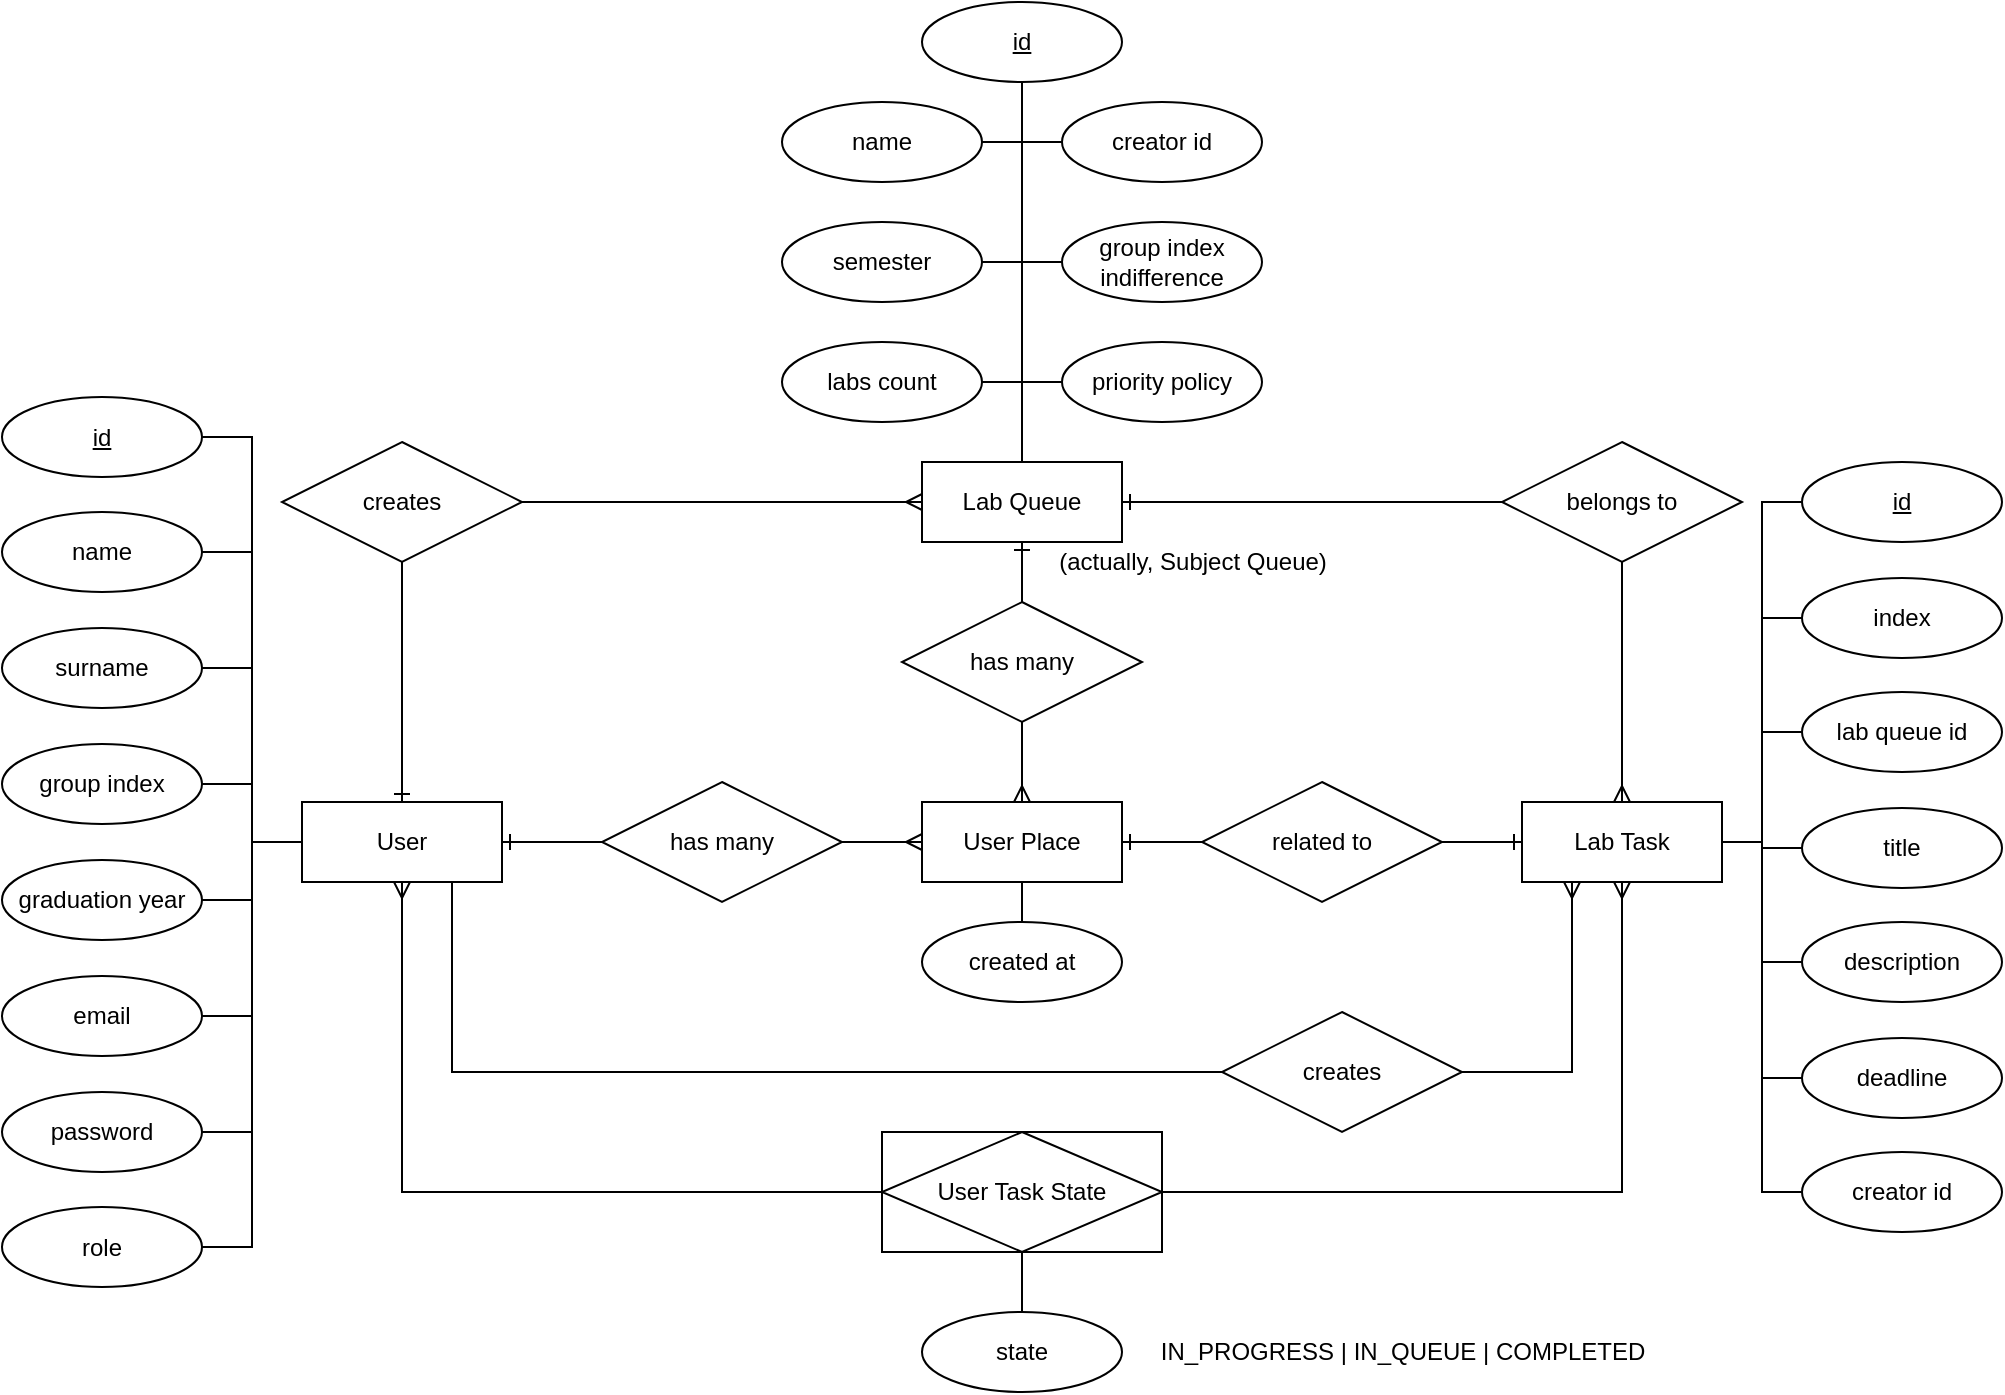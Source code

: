 <mxfile version="17.4.2" type="device" pages="4"><diagram id="Kt-lLL1RxUWofZH5tqpq" name="entity-relationship"><mxGraphModel dx="1637" dy="1165" grid="1" gridSize="10" guides="1" tooltips="1" connect="1" arrows="1" fold="1" page="0" pageScale="1" pageWidth="850" pageHeight="1100" math="0" shadow="0"><root><mxCell id="0"/><mxCell id="1" parent="0"/><mxCell id="XjFr3ZJiy_6vIdm273e9-1" value="User" style="whiteSpace=wrap;html=1;align=center;" vertex="1" parent="1"><mxGeometry x="90" y="320" width="100" height="40" as="geometry"/></mxCell><mxCell id="VU7Hwuadc7joZxAcTC73-5" style="edgeStyle=orthogonalEdgeStyle;rounded=0;orthogonalLoop=1;jettySize=auto;html=1;entryX=1;entryY=0.5;entryDx=0;entryDy=0;endArrow=none;endFill=0;" edge="1" parent="1" source="XjFr3ZJiy_6vIdm273e9-2" target="VU7Hwuadc7joZxAcTC73-3"><mxGeometry relative="1" as="geometry"/></mxCell><mxCell id="VU7Hwuadc7joZxAcTC73-6" style="edgeStyle=orthogonalEdgeStyle;rounded=0;orthogonalLoop=1;jettySize=auto;html=1;entryX=1;entryY=0.5;entryDx=0;entryDy=0;endArrow=none;endFill=0;" edge="1" parent="1" source="XjFr3ZJiy_6vIdm273e9-2" target="VU7Hwuadc7joZxAcTC73-2"><mxGeometry relative="1" as="geometry"/></mxCell><mxCell id="VU7Hwuadc7joZxAcTC73-7" style="edgeStyle=orthogonalEdgeStyle;rounded=0;orthogonalLoop=1;jettySize=auto;html=1;entryX=1;entryY=0.5;entryDx=0;entryDy=0;endArrow=none;endFill=0;" edge="1" parent="1" source="XjFr3ZJiy_6vIdm273e9-2" target="VU7Hwuadc7joZxAcTC73-1"><mxGeometry relative="1" as="geometry"/></mxCell><mxCell id="yR4FFkrERyBTPdzuE5F3-2" style="edgeStyle=orthogonalEdgeStyle;rounded=0;orthogonalLoop=1;jettySize=auto;html=1;entryX=0;entryY=0.5;entryDx=0;entryDy=0;endArrow=none;endFill=0;" edge="1" parent="1" source="XjFr3ZJiy_6vIdm273e9-2" target="yR4FFkrERyBTPdzuE5F3-1"><mxGeometry relative="1" as="geometry"/></mxCell><mxCell id="ep4_Rrkaw8zb032beE_f-2" style="edgeStyle=orthogonalEdgeStyle;rounded=0;orthogonalLoop=1;jettySize=auto;html=1;entryX=0;entryY=0.5;entryDx=0;entryDy=0;endArrow=none;endFill=0;" edge="1" parent="1" source="XjFr3ZJiy_6vIdm273e9-2" target="ep4_Rrkaw8zb032beE_f-1"><mxGeometry relative="1" as="geometry"/></mxCell><mxCell id="QZkxwl1O84GHYZQ26T-J-2" style="edgeStyle=orthogonalEdgeStyle;rounded=0;orthogonalLoop=1;jettySize=auto;html=1;entryX=0;entryY=0.5;entryDx=0;entryDy=0;endArrow=none;endFill=0;" edge="1" parent="1" source="XjFr3ZJiy_6vIdm273e9-2" target="QZkxwl1O84GHYZQ26T-J-1"><mxGeometry relative="1" as="geometry"/></mxCell><mxCell id="XjFr3ZJiy_6vIdm273e9-2" value="Lab Queue" style="whiteSpace=wrap;html=1;align=center;" vertex="1" parent="1"><mxGeometry x="400" y="150" width="100" height="40" as="geometry"/></mxCell><mxCell id="XjFr3ZJiy_6vIdm273e9-22" style="edgeStyle=orthogonalEdgeStyle;rounded=0;orthogonalLoop=1;jettySize=auto;html=1;endArrow=ERmany;endFill=0;" edge="1" parent="1" source="XjFr3ZJiy_6vIdm273e9-21" target="XjFr3ZJiy_6vIdm273e9-3"><mxGeometry relative="1" as="geometry"/></mxCell><mxCell id="RVzV9hIVS1iIJb5VBhFI-7" style="edgeStyle=orthogonalEdgeStyle;rounded=0;orthogonalLoop=1;jettySize=auto;html=1;entryX=0;entryY=0.5;entryDx=0;entryDy=0;endArrow=none;endFill=0;" edge="1" parent="1" source="XjFr3ZJiy_6vIdm273e9-3" target="zZpuju4_lN0inXbDPKDG-1"><mxGeometry relative="1" as="geometry"/></mxCell><mxCell id="RVzV9hIVS1iIJb5VBhFI-8" style="edgeStyle=orthogonalEdgeStyle;rounded=0;orthogonalLoop=1;jettySize=auto;html=1;entryX=0;entryY=0.5;entryDx=0;entryDy=0;endArrow=none;endFill=0;" edge="1" parent="1" source="XjFr3ZJiy_6vIdm273e9-3" target="zZpuju4_lN0inXbDPKDG-2"><mxGeometry relative="1" as="geometry"/></mxCell><mxCell id="RVzV9hIVS1iIJb5VBhFI-9" style="edgeStyle=orthogonalEdgeStyle;rounded=0;orthogonalLoop=1;jettySize=auto;html=1;entryX=0;entryY=0.5;entryDx=0;entryDy=0;endArrow=none;endFill=0;" edge="1" parent="1" source="XjFr3ZJiy_6vIdm273e9-3" target="zZpuju4_lN0inXbDPKDG-3"><mxGeometry relative="1" as="geometry"/></mxCell><mxCell id="RVzV9hIVS1iIJb5VBhFI-10" style="edgeStyle=orthogonalEdgeStyle;rounded=0;orthogonalLoop=1;jettySize=auto;html=1;entryX=0;entryY=0.5;entryDx=0;entryDy=0;endArrow=none;endFill=0;" edge="1" parent="1" source="XjFr3ZJiy_6vIdm273e9-3" target="zZpuju4_lN0inXbDPKDG-4"><mxGeometry relative="1" as="geometry"/></mxCell><mxCell id="RVzV9hIVS1iIJb5VBhFI-11" style="edgeStyle=orthogonalEdgeStyle;rounded=0;orthogonalLoop=1;jettySize=auto;html=1;entryX=0;entryY=0.5;entryDx=0;entryDy=0;endArrow=none;endFill=0;" edge="1" parent="1" source="XjFr3ZJiy_6vIdm273e9-3" target="RVzV9hIVS1iIJb5VBhFI-1"><mxGeometry relative="1" as="geometry"/></mxCell><mxCell id="RVzV9hIVS1iIJb5VBhFI-12" style="edgeStyle=orthogonalEdgeStyle;rounded=0;orthogonalLoop=1;jettySize=auto;html=1;entryX=0;entryY=0.5;entryDx=0;entryDy=0;endArrow=none;endFill=0;" edge="1" parent="1" source="XjFr3ZJiy_6vIdm273e9-3" target="RVzV9hIVS1iIJb5VBhFI-2"><mxGeometry relative="1" as="geometry"/></mxCell><mxCell id="XjFr3ZJiy_6vIdm273e9-3" value="Lab Task" style="whiteSpace=wrap;html=1;align=center;" vertex="1" parent="1"><mxGeometry x="700" y="320" width="100" height="40" as="geometry"/></mxCell><mxCell id="XjFr3ZJiy_6vIdm273e9-13" style="edgeStyle=orthogonalEdgeStyle;rounded=0;orthogonalLoop=1;jettySize=auto;html=1;endArrow=ERone;endFill=0;" edge="1" parent="1" source="XjFr3ZJiy_6vIdm273e9-12" target="XjFr3ZJiy_6vIdm273e9-4"><mxGeometry relative="1" as="geometry"/></mxCell><mxCell id="XjFr3ZJiy_6vIdm273e9-4" value="User Place" style="whiteSpace=wrap;html=1;align=center;" vertex="1" parent="1"><mxGeometry x="400" y="320" width="100" height="40" as="geometry"/></mxCell><mxCell id="XjFr3ZJiy_6vIdm273e9-7" style="edgeStyle=orthogonalEdgeStyle;rounded=0;orthogonalLoop=1;jettySize=auto;html=1;endArrow=ERone;endFill=0;" edge="1" parent="1" source="XjFr3ZJiy_6vIdm273e9-6" target="XjFr3ZJiy_6vIdm273e9-2"><mxGeometry relative="1" as="geometry"/></mxCell><mxCell id="XjFr3ZJiy_6vIdm273e9-8" style="edgeStyle=orthogonalEdgeStyle;rounded=0;orthogonalLoop=1;jettySize=auto;html=1;endArrow=ERmany;endFill=0;" edge="1" parent="1" source="XjFr3ZJiy_6vIdm273e9-6" target="XjFr3ZJiy_6vIdm273e9-4"><mxGeometry relative="1" as="geometry"/></mxCell><mxCell id="XjFr3ZJiy_6vIdm273e9-6" value="has many" style="shape=rhombus;perimeter=rhombusPerimeter;whiteSpace=wrap;html=1;align=center;" vertex="1" parent="1"><mxGeometry x="390" y="220" width="120" height="60" as="geometry"/></mxCell><mxCell id="XjFr3ZJiy_6vIdm273e9-10" style="edgeStyle=orthogonalEdgeStyle;rounded=0;orthogonalLoop=1;jettySize=auto;html=1;endArrow=ERone;endFill=0;" edge="1" parent="1" source="XjFr3ZJiy_6vIdm273e9-9" target="XjFr3ZJiy_6vIdm273e9-1"><mxGeometry relative="1" as="geometry"/></mxCell><mxCell id="XjFr3ZJiy_6vIdm273e9-11" style="edgeStyle=orthogonalEdgeStyle;rounded=0;orthogonalLoop=1;jettySize=auto;html=1;endArrow=ERmany;endFill=0;" edge="1" parent="1" source="XjFr3ZJiy_6vIdm273e9-9" target="XjFr3ZJiy_6vIdm273e9-4"><mxGeometry relative="1" as="geometry"/></mxCell><mxCell id="XjFr3ZJiy_6vIdm273e9-9" value="has many" style="shape=rhombus;perimeter=rhombusPerimeter;whiteSpace=wrap;html=1;align=center;" vertex="1" parent="1"><mxGeometry x="240" y="310" width="120" height="60" as="geometry"/></mxCell><mxCell id="XjFr3ZJiy_6vIdm273e9-14" style="edgeStyle=orthogonalEdgeStyle;rounded=0;orthogonalLoop=1;jettySize=auto;html=1;endArrow=ERone;endFill=0;" edge="1" parent="1" source="XjFr3ZJiy_6vIdm273e9-12" target="XjFr3ZJiy_6vIdm273e9-3"><mxGeometry relative="1" as="geometry"/></mxCell><mxCell id="XjFr3ZJiy_6vIdm273e9-12" value="related to" style="shape=rhombus;perimeter=rhombusPerimeter;whiteSpace=wrap;html=1;align=center;" vertex="1" parent="1"><mxGeometry x="540" y="310" width="120" height="60" as="geometry"/></mxCell><mxCell id="XjFr3ZJiy_6vIdm273e9-16" style="edgeStyle=orthogonalEdgeStyle;rounded=0;orthogonalLoop=1;jettySize=auto;html=1;endArrow=ERmany;endFill=0;" edge="1" parent="1" source="XjFr3ZJiy_6vIdm273e9-15" target="XjFr3ZJiy_6vIdm273e9-1"><mxGeometry relative="1" as="geometry"/></mxCell><mxCell id="XjFr3ZJiy_6vIdm273e9-17" style="edgeStyle=orthogonalEdgeStyle;rounded=0;orthogonalLoop=1;jettySize=auto;html=1;endArrow=ERmany;endFill=0;" edge="1" parent="1" source="XjFr3ZJiy_6vIdm273e9-15" target="XjFr3ZJiy_6vIdm273e9-3"><mxGeometry relative="1" as="geometry"/></mxCell><mxCell id="XjFr3ZJiy_6vIdm273e9-25" style="edgeStyle=orthogonalEdgeStyle;rounded=0;orthogonalLoop=1;jettySize=auto;html=1;endArrow=none;endFill=0;" edge="1" parent="1" source="XjFr3ZJiy_6vIdm273e9-15" target="XjFr3ZJiy_6vIdm273e9-24"><mxGeometry relative="1" as="geometry"/></mxCell><mxCell id="XjFr3ZJiy_6vIdm273e9-15" value="User Task State" style="shape=associativeEntity;whiteSpace=wrap;html=1;align=center;" vertex="1" parent="1"><mxGeometry x="380" y="485" width="140" height="60" as="geometry"/></mxCell><mxCell id="XjFr3ZJiy_6vIdm273e9-19" style="edgeStyle=orthogonalEdgeStyle;rounded=0;orthogonalLoop=1;jettySize=auto;html=1;endArrow=ERmany;endFill=0;" edge="1" parent="1" source="XjFr3ZJiy_6vIdm273e9-18" target="XjFr3ZJiy_6vIdm273e9-2"><mxGeometry relative="1" as="geometry"/></mxCell><mxCell id="XjFr3ZJiy_6vIdm273e9-20" style="edgeStyle=orthogonalEdgeStyle;rounded=0;orthogonalLoop=1;jettySize=auto;html=1;endArrow=ERone;endFill=0;" edge="1" parent="1" source="XjFr3ZJiy_6vIdm273e9-18" target="XjFr3ZJiy_6vIdm273e9-1"><mxGeometry relative="1" as="geometry"/></mxCell><mxCell id="XjFr3ZJiy_6vIdm273e9-18" value="creates" style="shape=rhombus;perimeter=rhombusPerimeter;whiteSpace=wrap;html=1;align=center;" vertex="1" parent="1"><mxGeometry x="80" y="140" width="120" height="60" as="geometry"/></mxCell><mxCell id="XjFr3ZJiy_6vIdm273e9-23" style="edgeStyle=orthogonalEdgeStyle;rounded=0;orthogonalLoop=1;jettySize=auto;html=1;endArrow=ERone;endFill=0;" edge="1" parent="1" source="XjFr3ZJiy_6vIdm273e9-21" target="XjFr3ZJiy_6vIdm273e9-2"><mxGeometry relative="1" as="geometry"/></mxCell><mxCell id="XjFr3ZJiy_6vIdm273e9-21" value="belongs to" style="shape=rhombus;perimeter=rhombusPerimeter;whiteSpace=wrap;html=1;align=center;" vertex="1" parent="1"><mxGeometry x="690" y="140" width="120" height="60" as="geometry"/></mxCell><mxCell id="XjFr3ZJiy_6vIdm273e9-24" value="state" style="ellipse;whiteSpace=wrap;html=1;align=center;" vertex="1" parent="1"><mxGeometry x="400" y="575" width="100" height="40" as="geometry"/></mxCell><mxCell id="RVzV9hIVS1iIJb5VBhFI-6" style="edgeStyle=orthogonalEdgeStyle;rounded=0;orthogonalLoop=1;jettySize=auto;html=1;endArrow=none;endFill=0;" edge="1" parent="1" source="XjFr3ZJiy_6vIdm273e9-26" target="XjFr3ZJiy_6vIdm273e9-4"><mxGeometry relative="1" as="geometry"/></mxCell><mxCell id="XjFr3ZJiy_6vIdm273e9-26" value="created at" style="ellipse;whiteSpace=wrap;html=1;align=center;" vertex="1" parent="1"><mxGeometry x="400" y="380" width="100" height="40" as="geometry"/></mxCell><mxCell id="XjFr3ZJiy_6vIdm273e9-32" style="edgeStyle=orthogonalEdgeStyle;rounded=0;orthogonalLoop=1;jettySize=auto;html=1;entryX=0;entryY=0.5;entryDx=0;entryDy=0;endArrow=none;endFill=0;" edge="1" parent="1" source="XjFr3ZJiy_6vIdm273e9-28" target="XjFr3ZJiy_6vIdm273e9-1"><mxGeometry relative="1" as="geometry"/></mxCell><mxCell id="XjFr3ZJiy_6vIdm273e9-28" value="name" style="ellipse;whiteSpace=wrap;html=1;align=center;" vertex="1" parent="1"><mxGeometry x="-60" y="175" width="100" height="40" as="geometry"/></mxCell><mxCell id="XjFr3ZJiy_6vIdm273e9-33" style="edgeStyle=orthogonalEdgeStyle;rounded=0;orthogonalLoop=1;jettySize=auto;html=1;endArrow=none;endFill=0;entryX=0;entryY=0.5;entryDx=0;entryDy=0;" edge="1" parent="1" source="XjFr3ZJiy_6vIdm273e9-29" target="XjFr3ZJiy_6vIdm273e9-1"><mxGeometry relative="1" as="geometry"><mxPoint x="80" y="390" as="targetPoint"/></mxGeometry></mxCell><mxCell id="XjFr3ZJiy_6vIdm273e9-29" value="surname" style="ellipse;whiteSpace=wrap;html=1;align=center;" vertex="1" parent="1"><mxGeometry x="-60" y="233" width="100" height="40" as="geometry"/></mxCell><mxCell id="XjFr3ZJiy_6vIdm273e9-34" style="edgeStyle=orthogonalEdgeStyle;rounded=0;orthogonalLoop=1;jettySize=auto;html=1;entryX=0;entryY=0.5;entryDx=0;entryDy=0;endArrow=none;endFill=0;" edge="1" parent="1" source="XjFr3ZJiy_6vIdm273e9-30" target="XjFr3ZJiy_6vIdm273e9-1"><mxGeometry relative="1" as="geometry"/></mxCell><mxCell id="XjFr3ZJiy_6vIdm273e9-30" value="group index" style="ellipse;whiteSpace=wrap;html=1;align=center;" vertex="1" parent="1"><mxGeometry x="-60" y="291" width="100" height="40" as="geometry"/></mxCell><mxCell id="XjFr3ZJiy_6vIdm273e9-35" style="edgeStyle=orthogonalEdgeStyle;rounded=0;orthogonalLoop=1;jettySize=auto;html=1;entryX=0;entryY=0.5;entryDx=0;entryDy=0;endArrow=none;endFill=0;" edge="1" parent="1" source="XjFr3ZJiy_6vIdm273e9-31" target="XjFr3ZJiy_6vIdm273e9-1"><mxGeometry relative="1" as="geometry"/></mxCell><mxCell id="XjFr3ZJiy_6vIdm273e9-31" value="graduation year" style="ellipse;whiteSpace=wrap;html=1;align=center;" vertex="1" parent="1"><mxGeometry x="-60" y="349" width="100" height="40" as="geometry"/></mxCell><mxCell id="XjFr3ZJiy_6vIdm273e9-37" value="(actually, Subject Queue)" style="text;html=1;align=center;verticalAlign=middle;resizable=0;points=[];autosize=1;strokeColor=none;fillColor=none;" vertex="1" parent="1"><mxGeometry x="460" y="190" width="150" height="20" as="geometry"/></mxCell><mxCell id="dN9e-MdUrz4SpY8pEhtD-2" style="edgeStyle=orthogonalEdgeStyle;rounded=0;orthogonalLoop=1;jettySize=auto;html=1;entryX=0;entryY=0.5;entryDx=0;entryDy=0;endArrow=none;endFill=0;" edge="1" parent="1" source="dN9e-MdUrz4SpY8pEhtD-1" target="XjFr3ZJiy_6vIdm273e9-1"><mxGeometry relative="1" as="geometry"/></mxCell><mxCell id="dN9e-MdUrz4SpY8pEhtD-1" value="email" style="ellipse;whiteSpace=wrap;html=1;align=center;" vertex="1" parent="1"><mxGeometry x="-60" y="407" width="100" height="40" as="geometry"/></mxCell><mxCell id="GYCQWMf_O3QgMvPnXVKC-2" style="edgeStyle=orthogonalEdgeStyle;rounded=0;orthogonalLoop=1;jettySize=auto;html=1;entryX=0;entryY=0.5;entryDx=0;entryDy=0;endArrow=none;endFill=0;" edge="1" parent="1" source="GYCQWMf_O3QgMvPnXVKC-1" target="XjFr3ZJiy_6vIdm273e9-1"><mxGeometry relative="1" as="geometry"/></mxCell><mxCell id="GYCQWMf_O3QgMvPnXVKC-1" value="password" style="ellipse;whiteSpace=wrap;html=1;align=center;" vertex="1" parent="1"><mxGeometry x="-60" y="465" width="100" height="40" as="geometry"/></mxCell><mxCell id="GYCQWMf_O3QgMvPnXVKC-4" style="edgeStyle=orthogonalEdgeStyle;rounded=0;orthogonalLoop=1;jettySize=auto;html=1;entryX=0;entryY=0.5;entryDx=0;entryDy=0;endArrow=none;endFill=0;" edge="1" parent="1" source="GYCQWMf_O3QgMvPnXVKC-3" target="XjFr3ZJiy_6vIdm273e9-1"><mxGeometry relative="1" as="geometry"/></mxCell><mxCell id="GYCQWMf_O3QgMvPnXVKC-3" value="role" style="ellipse;whiteSpace=wrap;html=1;align=center;" vertex="1" parent="1"><mxGeometry x="-60" y="522.5" width="100" height="40" as="geometry"/></mxCell><mxCell id="GYCQWMf_O3QgMvPnXVKC-5" value="IN_PROGRESS | IN_QUEUE | COMPLETED" style="text;html=1;align=center;verticalAlign=middle;resizable=0;points=[];autosize=1;strokeColor=none;fillColor=none;" vertex="1" parent="1"><mxGeometry x="510" y="585" width="260" height="20" as="geometry"/></mxCell><mxCell id="VU7Hwuadc7joZxAcTC73-1" value="name" style="ellipse;whiteSpace=wrap;html=1;align=center;" vertex="1" parent="1"><mxGeometry x="330" y="-30" width="100" height="40" as="geometry"/></mxCell><mxCell id="VU7Hwuadc7joZxAcTC73-2" value="semester" style="ellipse;whiteSpace=wrap;html=1;align=center;" vertex="1" parent="1"><mxGeometry x="330" y="30" width="100" height="40" as="geometry"/></mxCell><mxCell id="VU7Hwuadc7joZxAcTC73-3" value="labs count" style="ellipse;whiteSpace=wrap;html=1;align=center;" vertex="1" parent="1"><mxGeometry x="330" y="90" width="100" height="40" as="geometry"/></mxCell><mxCell id="yR4FFkrERyBTPdzuE5F3-1" value="priority policy" style="ellipse;whiteSpace=wrap;html=1;align=center;" vertex="1" parent="1"><mxGeometry x="470" y="90" width="100" height="40" as="geometry"/></mxCell><mxCell id="ep4_Rrkaw8zb032beE_f-1" value="group index indifference" style="ellipse;whiteSpace=wrap;html=1;align=center;" vertex="1" parent="1"><mxGeometry x="470" y="30" width="100" height="40" as="geometry"/></mxCell><mxCell id="QZkxwl1O84GHYZQ26T-J-1" value="creator id" style="ellipse;whiteSpace=wrap;html=1;align=center;" vertex="1" parent="1"><mxGeometry x="470" y="-30" width="100" height="40" as="geometry"/></mxCell><mxCell id="zZpuju4_lN0inXbDPKDG-1" value="index" style="ellipse;whiteSpace=wrap;html=1;align=center;" vertex="1" parent="1"><mxGeometry x="840" y="208" width="100" height="40" as="geometry"/></mxCell><mxCell id="zZpuju4_lN0inXbDPKDG-2" value="lab queue id" style="ellipse;whiteSpace=wrap;html=1;align=center;" vertex="1" parent="1"><mxGeometry x="840" y="265" width="100" height="40" as="geometry"/></mxCell><mxCell id="zZpuju4_lN0inXbDPKDG-3" value="title" style="ellipse;whiteSpace=wrap;html=1;align=center;" vertex="1" parent="1"><mxGeometry x="840" y="323" width="100" height="40" as="geometry"/></mxCell><mxCell id="zZpuju4_lN0inXbDPKDG-4" value="description" style="ellipse;whiteSpace=wrap;html=1;align=center;" vertex="1" parent="1"><mxGeometry x="840" y="380" width="100" height="40" as="geometry"/></mxCell><mxCell id="RVzV9hIVS1iIJb5VBhFI-1" value="deadline" style="ellipse;whiteSpace=wrap;html=1;align=center;" vertex="1" parent="1"><mxGeometry x="840" y="438" width="100" height="40" as="geometry"/></mxCell><mxCell id="RVzV9hIVS1iIJb5VBhFI-2" value="creator id" style="ellipse;whiteSpace=wrap;html=1;align=center;" vertex="1" parent="1"><mxGeometry x="840" y="495" width="100" height="40" as="geometry"/></mxCell><mxCell id="RVzV9hIVS1iIJb5VBhFI-4" style="edgeStyle=orthogonalEdgeStyle;rounded=0;orthogonalLoop=1;jettySize=auto;html=1;exitX=1;exitY=0.5;exitDx=0;exitDy=0;entryX=0.25;entryY=1;entryDx=0;entryDy=0;endArrow=ERmany;endFill=0;" edge="1" parent="1" source="RVzV9hIVS1iIJb5VBhFI-3" target="XjFr3ZJiy_6vIdm273e9-3"><mxGeometry relative="1" as="geometry"/></mxCell><mxCell id="RVzV9hIVS1iIJb5VBhFI-5" style="edgeStyle=orthogonalEdgeStyle;rounded=0;orthogonalLoop=1;jettySize=auto;html=1;exitX=0;exitY=0.5;exitDx=0;exitDy=0;entryX=0.75;entryY=1;entryDx=0;entryDy=0;endArrow=none;endFill=0;" edge="1" parent="1" source="RVzV9hIVS1iIJb5VBhFI-3" target="XjFr3ZJiy_6vIdm273e9-1"><mxGeometry relative="1" as="geometry"/></mxCell><mxCell id="RVzV9hIVS1iIJb5VBhFI-3" value="creates" style="shape=rhombus;perimeter=rhombusPerimeter;whiteSpace=wrap;html=1;align=center;" vertex="1" parent="1"><mxGeometry x="550" y="425" width="120" height="60" as="geometry"/></mxCell><mxCell id="RVzV9hIVS1iIJb5VBhFI-15" style="edgeStyle=orthogonalEdgeStyle;rounded=0;orthogonalLoop=1;jettySize=auto;html=1;endArrow=none;endFill=0;entryX=0.5;entryY=0;entryDx=0;entryDy=0;" edge="1" parent="1" source="RVzV9hIVS1iIJb5VBhFI-14" target="XjFr3ZJiy_6vIdm273e9-2"><mxGeometry relative="1" as="geometry"/></mxCell><mxCell id="RVzV9hIVS1iIJb5VBhFI-14" value="id" style="ellipse;whiteSpace=wrap;html=1;align=center;fontStyle=4;" vertex="1" parent="1"><mxGeometry x="400" y="-80" width="100" height="40" as="geometry"/></mxCell><mxCell id="RVzV9hIVS1iIJb5VBhFI-17" style="edgeStyle=orthogonalEdgeStyle;rounded=0;orthogonalLoop=1;jettySize=auto;html=1;entryX=0;entryY=0.5;entryDx=0;entryDy=0;endArrow=none;endFill=0;" edge="1" parent="1" source="RVzV9hIVS1iIJb5VBhFI-16" target="XjFr3ZJiy_6vIdm273e9-1"><mxGeometry relative="1" as="geometry"/></mxCell><mxCell id="RVzV9hIVS1iIJb5VBhFI-16" value="id" style="ellipse;whiteSpace=wrap;html=1;align=center;fontStyle=4;" vertex="1" parent="1"><mxGeometry x="-60" y="117.5" width="100" height="40" as="geometry"/></mxCell><mxCell id="RVzV9hIVS1iIJb5VBhFI-20" style="edgeStyle=orthogonalEdgeStyle;rounded=0;orthogonalLoop=1;jettySize=auto;html=1;entryX=1;entryY=0.5;entryDx=0;entryDy=0;endArrow=none;endFill=0;" edge="1" parent="1" source="RVzV9hIVS1iIJb5VBhFI-19" target="XjFr3ZJiy_6vIdm273e9-3"><mxGeometry relative="1" as="geometry"/></mxCell><mxCell id="RVzV9hIVS1iIJb5VBhFI-19" value="id" style="ellipse;whiteSpace=wrap;html=1;align=center;fontStyle=4;" vertex="1" parent="1"><mxGeometry x="840" y="150" width="100" height="40" as="geometry"/></mxCell></root></mxGraphModel></diagram><diagram id="DxOsln4-V-I_65Iu1hzy" name="use-case"><mxGraphModel dx="948" dy="587" grid="1" gridSize="10" guides="1" tooltips="1" connect="1" arrows="1" fold="1" page="1" pageScale="1" pageWidth="850" pageHeight="1100" math="0" shadow="0"><root><mxCell id="0"/><mxCell id="1" parent="0"/><mxCell id="aSaxQ9nPL1UYaZFP2BYc-27" style="edgeStyle=none;rounded=0;orthogonalLoop=1;jettySize=auto;html=1;endArrow=classic;endFill=1;entryX=0;entryY=0.5;entryDx=0;entryDy=0;" edge="1" parent="1" source="aSaxQ9nPL1UYaZFP2BYc-1" target="aSaxQ9nPL1UYaZFP2BYc-26"><mxGeometry relative="1" as="geometry"/></mxCell><mxCell id="aSaxQ9nPL1UYaZFP2BYc-30" style="edgeStyle=none;rounded=0;orthogonalLoop=1;jettySize=auto;html=1;endArrow=classic;endFill=1;entryX=0;entryY=0.5;entryDx=0;entryDy=0;" edge="1" parent="1" source="aSaxQ9nPL1UYaZFP2BYc-1" target="aSaxQ9nPL1UYaZFP2BYc-28"><mxGeometry relative="1" as="geometry"/></mxCell><mxCell id="aSaxQ9nPL1UYaZFP2BYc-1" value="admin" style="shape=umlActor;verticalLabelPosition=bottom;verticalAlign=top;html=1;outlineConnect=0;" vertex="1" parent="1"><mxGeometry x="110" y="180" width="30" height="60" as="geometry"/></mxCell><mxCell id="aSaxQ9nPL1UYaZFP2BYc-6" style="rounded=0;orthogonalLoop=1;jettySize=auto;html=1;endArrow=classic;endFill=1;entryX=0;entryY=0.5;entryDx=0;entryDy=0;" edge="1" parent="1" source="aSaxQ9nPL1UYaZFP2BYc-2" target="aSaxQ9nPL1UYaZFP2BYc-5"><mxGeometry relative="1" as="geometry"/></mxCell><mxCell id="aSaxQ9nPL1UYaZFP2BYc-14" style="edgeStyle=none;rounded=0;orthogonalLoop=1;jettySize=auto;html=1;endArrow=classic;endFill=1;entryX=0;entryY=0.5;entryDx=0;entryDy=0;" edge="1" parent="1" source="aSaxQ9nPL1UYaZFP2BYc-2" target="aSaxQ9nPL1UYaZFP2BYc-13"><mxGeometry relative="1" as="geometry"/></mxCell><mxCell id="aSaxQ9nPL1UYaZFP2BYc-31" style="edgeStyle=none;rounded=0;orthogonalLoop=1;jettySize=auto;html=1;endArrow=classic;endFill=1;entryX=0;entryY=0.5;entryDx=0;entryDy=0;" edge="1" parent="1" source="aSaxQ9nPL1UYaZFP2BYc-2" target="aSaxQ9nPL1UYaZFP2BYc-29"><mxGeometry relative="1" as="geometry"/></mxCell><mxCell id="aSaxQ9nPL1UYaZFP2BYc-2" value="moderator" style="shape=umlActor;verticalLabelPosition=bottom;verticalAlign=top;html=1;outlineConnect=0;" vertex="1" parent="1"><mxGeometry x="110" y="330" width="30" height="60" as="geometry"/></mxCell><mxCell id="aSaxQ9nPL1UYaZFP2BYc-20" style="edgeStyle=none;rounded=0;orthogonalLoop=1;jettySize=auto;html=1;endArrow=classic;endFill=1;entryX=0;entryY=0.5;entryDx=0;entryDy=0;" edge="1" parent="1" source="aSaxQ9nPL1UYaZFP2BYc-3" target="aSaxQ9nPL1UYaZFP2BYc-18"><mxGeometry relative="1" as="geometry"/></mxCell><mxCell id="aSaxQ9nPL1UYaZFP2BYc-21" style="edgeStyle=none;rounded=0;orthogonalLoop=1;jettySize=auto;html=1;endArrow=classic;endFill=1;entryX=0;entryY=0.5;entryDx=0;entryDy=0;" edge="1" parent="1" source="aSaxQ9nPL1UYaZFP2BYc-3" target="aSaxQ9nPL1UYaZFP2BYc-15"><mxGeometry relative="1" as="geometry"/></mxCell><mxCell id="aSaxQ9nPL1UYaZFP2BYc-22" style="edgeStyle=none;rounded=0;orthogonalLoop=1;jettySize=auto;html=1;endArrow=classic;endFill=1;entryX=0;entryY=0.5;entryDx=0;entryDy=0;" edge="1" parent="1" source="aSaxQ9nPL1UYaZFP2BYc-3" target="aSaxQ9nPL1UYaZFP2BYc-11"><mxGeometry relative="1" as="geometry"/></mxCell><mxCell id="aSaxQ9nPL1UYaZFP2BYc-3" value="user" style="shape=umlActor;verticalLabelPosition=bottom;verticalAlign=top;html=1;outlineConnect=0;" vertex="1" parent="1"><mxGeometry x="110" y="490" width="30" height="60" as="geometry"/></mxCell><mxCell id="aSaxQ9nPL1UYaZFP2BYc-4" value="Queaver Service" style="swimlane;" vertex="1" parent="1"><mxGeometry x="180" y="120" width="460" height="500" as="geometry"/></mxCell><mxCell id="aSaxQ9nPL1UYaZFP2BYc-5" value="create queue" style="rounded=1;whiteSpace=wrap;html=1;arcSize=50;" vertex="1" parent="aSaxQ9nPL1UYaZFP2BYc-4"><mxGeometry x="70" y="170" width="120" height="30" as="geometry"/></mxCell><mxCell id="aSaxQ9nPL1UYaZFP2BYc-7" value="view queues" style="rounded=1;whiteSpace=wrap;html=1;arcSize=50;" vertex="1" parent="aSaxQ9nPL1UYaZFP2BYc-4"><mxGeometry x="300" y="225" width="120" height="30" as="geometry"/></mxCell><mxCell id="aSaxQ9nPL1UYaZFP2BYc-9" value="view labs" style="rounded=1;whiteSpace=wrap;html=1;arcSize=50;" vertex="1" parent="aSaxQ9nPL1UYaZFP2BYc-4"><mxGeometry x="300" y="330" width="120" height="30" as="geometry"/></mxCell><mxCell id="aSaxQ9nPL1UYaZFP2BYc-25" value="" style="edgeStyle=none;rounded=0;orthogonalLoop=1;jettySize=auto;html=1;dashed=1;endArrow=classic;endFill=1;exitX=1;exitY=0.5;exitDx=0;exitDy=0;entryX=0;entryY=0.5;entryDx=0;entryDy=0;" edge="1" parent="aSaxQ9nPL1UYaZFP2BYc-4" source="aSaxQ9nPL1UYaZFP2BYc-11" target="aSaxQ9nPL1UYaZFP2BYc-9"><mxGeometry relative="1" as="geometry"/></mxCell><mxCell id="aSaxQ9nPL1UYaZFP2BYc-11" value="view labs on queue" style="rounded=1;whiteSpace=wrap;html=1;arcSize=50;" vertex="1" parent="aSaxQ9nPL1UYaZFP2BYc-4"><mxGeometry x="70" y="340" width="120" height="30" as="geometry"/></mxCell><mxCell id="aSaxQ9nPL1UYaZFP2BYc-13" value="create lab" style="rounded=1;whiteSpace=wrap;html=1;arcSize=50;" vertex="1" parent="aSaxQ9nPL1UYaZFP2BYc-4"><mxGeometry x="70" y="225" width="120" height="30" as="geometry"/></mxCell><mxCell id="aSaxQ9nPL1UYaZFP2BYc-23" value="" style="edgeStyle=none;rounded=0;orthogonalLoop=1;jettySize=auto;html=1;endArrow=classic;endFill=1;dashed=1;entryX=0;entryY=0.5;entryDx=0;entryDy=0;" edge="1" parent="aSaxQ9nPL1UYaZFP2BYc-4" target="aSaxQ9nPL1UYaZFP2BYc-7"><mxGeometry relative="1" as="geometry"><mxPoint x="190" y="405" as="sourcePoint"/></mxGeometry></mxCell><mxCell id="aSaxQ9nPL1UYaZFP2BYc-15" value="take place in queue" style="rounded=1;whiteSpace=wrap;html=1;arcSize=50;" vertex="1" parent="aSaxQ9nPL1UYaZFP2BYc-4"><mxGeometry x="70" y="390" width="120" height="30" as="geometry"/></mxCell><mxCell id="aSaxQ9nPL1UYaZFP2BYc-24" value="" style="edgeStyle=none;rounded=0;orthogonalLoop=1;jettySize=auto;html=1;dashed=1;endArrow=classic;endFill=1;exitX=1;exitY=0.5;exitDx=0;exitDy=0;entryX=0;entryY=0.5;entryDx=0;entryDy=0;" edge="1" parent="aSaxQ9nPL1UYaZFP2BYc-4" source="aSaxQ9nPL1UYaZFP2BYc-18" target="aSaxQ9nPL1UYaZFP2BYc-7"><mxGeometry relative="1" as="geometry"/></mxCell><mxCell id="aSaxQ9nPL1UYaZFP2BYc-18" value="leave queue" style="rounded=1;whiteSpace=wrap;html=1;arcSize=50;" vertex="1" parent="aSaxQ9nPL1UYaZFP2BYc-4"><mxGeometry x="70" y="440" width="120" height="30" as="geometry"/></mxCell><mxCell id="aSaxQ9nPL1UYaZFP2BYc-34" style="edgeStyle=none;rounded=0;orthogonalLoop=1;jettySize=auto;html=1;entryX=0;entryY=0.5;entryDx=0;entryDy=0;dashed=1;endArrow=classic;endFill=1;exitX=1;exitY=0.5;exitDx=0;exitDy=0;" edge="1" parent="aSaxQ9nPL1UYaZFP2BYc-4" source="aSaxQ9nPL1UYaZFP2BYc-26" target="aSaxQ9nPL1UYaZFP2BYc-33"><mxGeometry relative="1" as="geometry"/></mxCell><mxCell id="aSaxQ9nPL1UYaZFP2BYc-26" value="promote user" style="rounded=1;whiteSpace=wrap;html=1;arcSize=50;" vertex="1" parent="aSaxQ9nPL1UYaZFP2BYc-4"><mxGeometry x="70" y="50" width="120" height="30" as="geometry"/></mxCell><mxCell id="aSaxQ9nPL1UYaZFP2BYc-36" style="edgeStyle=none;rounded=0;orthogonalLoop=1;jettySize=auto;html=1;entryX=0;entryY=0.5;entryDx=0;entryDy=0;dashed=1;endArrow=classic;endFill=1;" edge="1" parent="aSaxQ9nPL1UYaZFP2BYc-4" source="aSaxQ9nPL1UYaZFP2BYc-28" target="aSaxQ9nPL1UYaZFP2BYc-7"><mxGeometry relative="1" as="geometry"/></mxCell><mxCell id="aSaxQ9nPL1UYaZFP2BYc-28" value="delete queue" style="rounded=1;whiteSpace=wrap;html=1;arcSize=50;" vertex="1" parent="aSaxQ9nPL1UYaZFP2BYc-4"><mxGeometry x="70" y="110" width="120" height="30" as="geometry"/></mxCell><mxCell id="aSaxQ9nPL1UYaZFP2BYc-32" value="" style="edgeStyle=none;rounded=0;orthogonalLoop=1;jettySize=auto;html=1;endArrow=classic;endFill=1;dashed=1;exitX=1;exitY=0.5;exitDx=0;exitDy=0;entryX=0;entryY=0.5;entryDx=0;entryDy=0;" edge="1" parent="aSaxQ9nPL1UYaZFP2BYc-4" source="aSaxQ9nPL1UYaZFP2BYc-29" target="aSaxQ9nPL1UYaZFP2BYc-9"><mxGeometry relative="1" as="geometry"/></mxCell><mxCell id="aSaxQ9nPL1UYaZFP2BYc-29" value="delete lab" style="rounded=1;whiteSpace=wrap;html=1;arcSize=50;" vertex="1" parent="aSaxQ9nPL1UYaZFP2BYc-4"><mxGeometry x="70" y="280" width="120" height="30" as="geometry"/></mxCell><mxCell id="aSaxQ9nPL1UYaZFP2BYc-33" value="view users" style="rounded=1;whiteSpace=wrap;html=1;arcSize=50;" vertex="1" parent="aSaxQ9nPL1UYaZFP2BYc-4"><mxGeometry x="300" y="100" width="120" height="30" as="geometry"/></mxCell></root></mxGraphModel></diagram><diagram id="eSmCyZYWv-POi5Xibx4J" name="database"><mxGraphModel dx="1289" dy="550" grid="0" gridSize="10" guides="1" tooltips="1" connect="1" arrows="1" fold="1" page="0" pageScale="1" pageWidth="850" pageHeight="1100" math="0" shadow="0"><root><mxCell id="0"/><mxCell id="1" parent="0"/><mxCell id="dV7LH_QPgFNUmHeSNDw5-92" style="edgeStyle=orthogonalEdgeStyle;rounded=0;orthogonalLoop=1;jettySize=auto;html=1;startArrow=ERone;startFill=0;endArrow=ERzeroToMany;endFill=0;" parent="1" source="dV7LH_QPgFNUmHeSNDw5-1" target="dV7LH_QPgFNUmHeSNDw5-89" edge="1"><mxGeometry relative="1" as="geometry"><Array as="points"><mxPoint x="290" y="585"/></Array></mxGeometry></mxCell><mxCell id="4sEg2QqmneDxAvQaj70C-14" style="edgeStyle=orthogonalEdgeStyle;rounded=0;orthogonalLoop=1;jettySize=auto;html=1;endArrow=ERzeroToMany;endFill=0;startArrow=ERone;startFill=0;" parent="1" source="dV7LH_QPgFNUmHeSNDw5-1" target="4sEg2QqmneDxAvQaj70C-5" edge="1"><mxGeometry relative="1" as="geometry"><Array as="points"><mxPoint x="380" y="155"/><mxPoint x="380" y="155"/></Array></mxGeometry></mxCell><mxCell id="dV7LH_QPgFNUmHeSNDw5-1" value="users" style="shape=table;startSize=30;container=1;collapsible=1;childLayout=tableLayout;fixedRows=1;rowLines=0;fontStyle=1;align=center;resizeLast=1;" parent="1" vertex="1"><mxGeometry x="140" y="140" width="180" height="430" as="geometry"/></mxCell><mxCell id="dV7LH_QPgFNUmHeSNDw5-2" value="" style="shape=tableRow;horizontal=0;startSize=0;swimlaneHead=0;swimlaneBody=0;fillColor=none;collapsible=0;dropTarget=0;points=[[0,0.5],[1,0.5]];portConstraint=eastwest;top=0;left=0;right=0;bottom=1;" parent="dV7LH_QPgFNUmHeSNDw5-1" vertex="1"><mxGeometry y="30" width="180" height="30" as="geometry"/></mxCell><mxCell id="dV7LH_QPgFNUmHeSNDw5-3" value="PK" style="shape=partialRectangle;connectable=0;fillColor=none;top=0;left=0;bottom=0;right=0;fontStyle=1;overflow=hidden;" parent="dV7LH_QPgFNUmHeSNDw5-2" vertex="1"><mxGeometry width="30" height="30" as="geometry"><mxRectangle width="30" height="30" as="alternateBounds"/></mxGeometry></mxCell><mxCell id="dV7LH_QPgFNUmHeSNDw5-4" value="id" style="shape=partialRectangle;connectable=0;fillColor=none;top=0;left=0;bottom=0;right=0;align=left;spacingLeft=6;fontStyle=5;overflow=hidden;" parent="dV7LH_QPgFNUmHeSNDw5-2" vertex="1"><mxGeometry x="30" width="150" height="30" as="geometry"><mxRectangle width="150" height="30" as="alternateBounds"/></mxGeometry></mxCell><mxCell id="dV7LH_QPgFNUmHeSNDw5-5" value="" style="shape=tableRow;horizontal=0;startSize=0;swimlaneHead=0;swimlaneBody=0;fillColor=none;collapsible=0;dropTarget=0;points=[[0,0.5],[1,0.5]];portConstraint=eastwest;top=0;left=0;right=0;bottom=0;" parent="dV7LH_QPgFNUmHeSNDw5-1" vertex="1"><mxGeometry y="60" width="180" height="30" as="geometry"/></mxCell><mxCell id="dV7LH_QPgFNUmHeSNDw5-6" value="" style="shape=partialRectangle;connectable=0;fillColor=none;top=0;left=0;bottom=0;right=0;editable=1;overflow=hidden;" parent="dV7LH_QPgFNUmHeSNDw5-5" vertex="1"><mxGeometry width="30" height="30" as="geometry"><mxRectangle width="30" height="30" as="alternateBounds"/></mxGeometry></mxCell><mxCell id="dV7LH_QPgFNUmHeSNDw5-7" value="name" style="shape=partialRectangle;connectable=0;fillColor=none;top=0;left=0;bottom=0;right=0;align=left;spacingLeft=6;overflow=hidden;" parent="dV7LH_QPgFNUmHeSNDw5-5" vertex="1"><mxGeometry x="30" width="150" height="30" as="geometry"><mxRectangle width="150" height="30" as="alternateBounds"/></mxGeometry></mxCell><mxCell id="dV7LH_QPgFNUmHeSNDw5-8" value="" style="shape=tableRow;horizontal=0;startSize=0;swimlaneHead=0;swimlaneBody=0;fillColor=none;collapsible=0;dropTarget=0;points=[[0,0.5],[1,0.5]];portConstraint=eastwest;top=0;left=0;right=0;bottom=0;" parent="dV7LH_QPgFNUmHeSNDw5-1" vertex="1"><mxGeometry y="90" width="180" height="30" as="geometry"/></mxCell><mxCell id="dV7LH_QPgFNUmHeSNDw5-9" value="" style="shape=partialRectangle;connectable=0;fillColor=none;top=0;left=0;bottom=0;right=0;editable=1;overflow=hidden;" parent="dV7LH_QPgFNUmHeSNDw5-8" vertex="1"><mxGeometry width="30" height="30" as="geometry"><mxRectangle width="30" height="30" as="alternateBounds"/></mxGeometry></mxCell><mxCell id="dV7LH_QPgFNUmHeSNDw5-10" value="surname" style="shape=partialRectangle;connectable=0;fillColor=none;top=0;left=0;bottom=0;right=0;align=left;spacingLeft=6;overflow=hidden;" parent="dV7LH_QPgFNUmHeSNDw5-8" vertex="1"><mxGeometry x="30" width="150" height="30" as="geometry"><mxRectangle width="150" height="30" as="alternateBounds"/></mxGeometry></mxCell><mxCell id="dV7LH_QPgFNUmHeSNDw5-11" value="" style="shape=tableRow;horizontal=0;startSize=0;swimlaneHead=0;swimlaneBody=0;fillColor=none;collapsible=0;dropTarget=0;points=[[0,0.5],[1,0.5]];portConstraint=eastwest;top=0;left=0;right=0;bottom=0;" parent="dV7LH_QPgFNUmHeSNDw5-1" vertex="1"><mxGeometry y="120" width="180" height="30" as="geometry"/></mxCell><mxCell id="dV7LH_QPgFNUmHeSNDw5-12" value="" style="shape=partialRectangle;connectable=0;fillColor=none;top=0;left=0;bottom=0;right=0;editable=1;overflow=hidden;" parent="dV7LH_QPgFNUmHeSNDw5-11" vertex="1"><mxGeometry width="30" height="30" as="geometry"><mxRectangle width="30" height="30" as="alternateBounds"/></mxGeometry></mxCell><mxCell id="dV7LH_QPgFNUmHeSNDw5-13" value="email" style="shape=partialRectangle;connectable=0;fillColor=none;top=0;left=0;bottom=0;right=0;align=left;spacingLeft=6;overflow=hidden;" parent="dV7LH_QPgFNUmHeSNDw5-11" vertex="1"><mxGeometry x="30" width="150" height="30" as="geometry"><mxRectangle width="150" height="30" as="alternateBounds"/></mxGeometry></mxCell><mxCell id="dV7LH_QPgFNUmHeSNDw5-33" value="" style="shape=tableRow;horizontal=0;startSize=0;swimlaneHead=0;swimlaneBody=0;fillColor=none;collapsible=0;dropTarget=0;points=[[0,0.5],[1,0.5]];portConstraint=eastwest;top=0;left=0;right=0;bottom=0;" parent="dV7LH_QPgFNUmHeSNDw5-1" vertex="1"><mxGeometry y="150" width="180" height="30" as="geometry"/></mxCell><mxCell id="dV7LH_QPgFNUmHeSNDw5-34" value="" style="shape=partialRectangle;connectable=0;fillColor=none;top=0;left=0;bottom=0;right=0;editable=1;overflow=hidden;" parent="dV7LH_QPgFNUmHeSNDw5-33" vertex="1"><mxGeometry width="30" height="30" as="geometry"><mxRectangle width="30" height="30" as="alternateBounds"/></mxGeometry></mxCell><mxCell id="dV7LH_QPgFNUmHeSNDw5-35" value="verified_at" style="shape=partialRectangle;connectable=0;fillColor=none;top=0;left=0;bottom=0;right=0;align=left;spacingLeft=6;overflow=hidden;" parent="dV7LH_QPgFNUmHeSNDw5-33" vertex="1"><mxGeometry x="30" width="150" height="30" as="geometry"><mxRectangle width="150" height="30" as="alternateBounds"/></mxGeometry></mxCell><mxCell id="dV7LH_QPgFNUmHeSNDw5-14" value="" style="shape=tableRow;horizontal=0;startSize=0;swimlaneHead=0;swimlaneBody=0;fillColor=none;collapsible=0;dropTarget=0;points=[[0,0.5],[1,0.5]];portConstraint=eastwest;top=0;left=0;right=0;bottom=0;" parent="dV7LH_QPgFNUmHeSNDw5-1" vertex="1"><mxGeometry y="180" width="180" height="30" as="geometry"/></mxCell><mxCell id="dV7LH_QPgFNUmHeSNDw5-15" value="" style="shape=partialRectangle;connectable=0;fillColor=none;top=0;left=0;bottom=0;right=0;editable=1;overflow=hidden;" parent="dV7LH_QPgFNUmHeSNDw5-14" vertex="1"><mxGeometry width="30" height="30" as="geometry"><mxRectangle width="30" height="30" as="alternateBounds"/></mxGeometry></mxCell><mxCell id="dV7LH_QPgFNUmHeSNDw5-16" value="group_index" style="shape=partialRectangle;connectable=0;fillColor=none;top=0;left=0;bottom=0;right=0;align=left;spacingLeft=6;overflow=hidden;" parent="dV7LH_QPgFNUmHeSNDw5-14" vertex="1"><mxGeometry x="30" width="150" height="30" as="geometry"><mxRectangle width="150" height="30" as="alternateBounds"/></mxGeometry></mxCell><mxCell id="dV7LH_QPgFNUmHeSNDw5-36" value="" style="shape=tableRow;horizontal=0;startSize=0;swimlaneHead=0;swimlaneBody=0;fillColor=none;collapsible=0;dropTarget=0;points=[[0,0.5],[1,0.5]];portConstraint=eastwest;top=0;left=0;right=0;bottom=0;" parent="dV7LH_QPgFNUmHeSNDw5-1" vertex="1"><mxGeometry y="210" width="180" height="30" as="geometry"/></mxCell><mxCell id="dV7LH_QPgFNUmHeSNDw5-37" value="" style="shape=partialRectangle;connectable=0;fillColor=none;top=0;left=0;bottom=0;right=0;editable=1;overflow=hidden;" parent="dV7LH_QPgFNUmHeSNDw5-36" vertex="1"><mxGeometry width="30" height="30" as="geometry"><mxRectangle width="30" height="30" as="alternateBounds"/></mxGeometry></mxCell><mxCell id="dV7LH_QPgFNUmHeSNDw5-38" value="graduation_year" style="shape=partialRectangle;connectable=0;fillColor=none;top=0;left=0;bottom=0;right=0;align=left;spacingLeft=6;overflow=hidden;" parent="dV7LH_QPgFNUmHeSNDw5-36" vertex="1"><mxGeometry x="30" width="150" height="30" as="geometry"><mxRectangle width="150" height="30" as="alternateBounds"/></mxGeometry></mxCell><mxCell id="dV7LH_QPgFNUmHeSNDw5-39" value="" style="shape=tableRow;horizontal=0;startSize=0;swimlaneHead=0;swimlaneBody=0;fillColor=none;collapsible=0;dropTarget=0;points=[[0,0.5],[1,0.5]];portConstraint=eastwest;top=0;left=0;right=0;bottom=0;" parent="dV7LH_QPgFNUmHeSNDw5-1" vertex="1"><mxGeometry y="240" width="180" height="30" as="geometry"/></mxCell><mxCell id="dV7LH_QPgFNUmHeSNDw5-40" value="" style="shape=partialRectangle;connectable=0;fillColor=none;top=0;left=0;bottom=0;right=0;editable=1;overflow=hidden;" parent="dV7LH_QPgFNUmHeSNDw5-39" vertex="1"><mxGeometry width="30" height="30" as="geometry"><mxRectangle width="30" height="30" as="alternateBounds"/></mxGeometry></mxCell><mxCell id="dV7LH_QPgFNUmHeSNDw5-41" value="password" style="shape=partialRectangle;connectable=0;fillColor=none;top=0;left=0;bottom=0;right=0;align=left;spacingLeft=6;overflow=hidden;" parent="dV7LH_QPgFNUmHeSNDw5-39" vertex="1"><mxGeometry x="30" width="150" height="30" as="geometry"><mxRectangle width="150" height="30" as="alternateBounds"/></mxGeometry></mxCell><mxCell id="Yl1XV0CnqJeiaQfQKaBQ-1" value="" style="shape=tableRow;horizontal=0;startSize=0;swimlaneHead=0;swimlaneBody=0;fillColor=none;collapsible=0;dropTarget=0;points=[[0,0.5],[1,0.5]];portConstraint=eastwest;top=0;left=0;right=0;bottom=0;" vertex="1" parent="dV7LH_QPgFNUmHeSNDw5-1"><mxGeometry y="270" width="180" height="30" as="geometry"/></mxCell><mxCell id="Yl1XV0CnqJeiaQfQKaBQ-2" value="" style="shape=partialRectangle;connectable=0;fillColor=none;top=0;left=0;bottom=0;right=0;editable=1;overflow=hidden;" vertex="1" parent="Yl1XV0CnqJeiaQfQKaBQ-1"><mxGeometry width="30" height="30" as="geometry"><mxRectangle width="30" height="30" as="alternateBounds"/></mxGeometry></mxCell><mxCell id="Yl1XV0CnqJeiaQfQKaBQ-3" value="role" style="shape=partialRectangle;connectable=0;fillColor=none;top=0;left=0;bottom=0;right=0;align=left;spacingLeft=6;overflow=hidden;" vertex="1" parent="Yl1XV0CnqJeiaQfQKaBQ-1"><mxGeometry x="30" width="150" height="30" as="geometry"><mxRectangle width="150" height="30" as="alternateBounds"/></mxGeometry></mxCell><mxCell id="dV7LH_QPgFNUmHeSNDw5-45" value="" style="shape=tableRow;horizontal=0;startSize=0;swimlaneHead=0;swimlaneBody=0;fillColor=none;collapsible=0;dropTarget=0;points=[[0,0.5],[1,0.5]];portConstraint=eastwest;top=0;left=0;right=0;bottom=0;" parent="dV7LH_QPgFNUmHeSNDw5-1" vertex="1"><mxGeometry y="300" width="180" height="30" as="geometry"/></mxCell><mxCell id="dV7LH_QPgFNUmHeSNDw5-46" value="" style="shape=partialRectangle;connectable=0;fillColor=none;top=0;left=0;bottom=0;right=0;editable=1;overflow=hidden;" parent="dV7LH_QPgFNUmHeSNDw5-45" vertex="1"><mxGeometry width="30" height="30" as="geometry"><mxRectangle width="30" height="30" as="alternateBounds"/></mxGeometry></mxCell><mxCell id="dV7LH_QPgFNUmHeSNDw5-47" value="remember_token" style="shape=partialRectangle;connectable=0;fillColor=none;top=0;left=0;bottom=0;right=0;align=left;spacingLeft=6;overflow=hidden;" parent="dV7LH_QPgFNUmHeSNDw5-45" vertex="1"><mxGeometry x="30" width="150" height="30" as="geometry"><mxRectangle width="150" height="30" as="alternateBounds"/></mxGeometry></mxCell><mxCell id="dV7LH_QPgFNUmHeSNDw5-64" value="" style="shape=tableRow;horizontal=0;startSize=0;swimlaneHead=0;swimlaneBody=0;fillColor=none;collapsible=0;dropTarget=0;points=[[0,0.5],[1,0.5]];portConstraint=eastwest;top=0;left=0;right=0;bottom=0;" parent="dV7LH_QPgFNUmHeSNDw5-1" vertex="1"><mxGeometry y="330" width="180" height="30" as="geometry"/></mxCell><mxCell id="dV7LH_QPgFNUmHeSNDw5-65" value="" style="shape=partialRectangle;connectable=0;fillColor=none;top=0;left=0;bottom=0;right=0;editable=1;overflow=hidden;" parent="dV7LH_QPgFNUmHeSNDw5-64" vertex="1"><mxGeometry width="30" height="30" as="geometry"><mxRectangle width="30" height="30" as="alternateBounds"/></mxGeometry></mxCell><mxCell id="dV7LH_QPgFNUmHeSNDw5-66" value="last_seen" style="shape=partialRectangle;connectable=0;fillColor=none;top=0;left=0;bottom=0;right=0;align=left;spacingLeft=6;overflow=hidden;" parent="dV7LH_QPgFNUmHeSNDw5-64" vertex="1"><mxGeometry x="30" width="150" height="30" as="geometry"><mxRectangle width="150" height="30" as="alternateBounds"/></mxGeometry></mxCell><mxCell id="dV7LH_QPgFNUmHeSNDw5-42" value="" style="shape=tableRow;horizontal=0;startSize=0;swimlaneHead=0;swimlaneBody=0;fillColor=none;collapsible=0;dropTarget=0;points=[[0,0.5],[1,0.5]];portConstraint=eastwest;top=0;left=0;right=0;bottom=0;" parent="dV7LH_QPgFNUmHeSNDw5-1" vertex="1"><mxGeometry y="360" width="180" height="30" as="geometry"/></mxCell><mxCell id="dV7LH_QPgFNUmHeSNDw5-43" value="" style="shape=partialRectangle;connectable=0;fillColor=none;top=0;left=0;bottom=0;right=0;editable=1;overflow=hidden;" parent="dV7LH_QPgFNUmHeSNDw5-42" vertex="1"><mxGeometry width="30" height="30" as="geometry"><mxRectangle width="30" height="30" as="alternateBounds"/></mxGeometry></mxCell><mxCell id="dV7LH_QPgFNUmHeSNDw5-44" value="created_at" style="shape=partialRectangle;connectable=0;fillColor=none;top=0;left=0;bottom=0;right=0;align=left;spacingLeft=6;overflow=hidden;" parent="dV7LH_QPgFNUmHeSNDw5-42" vertex="1"><mxGeometry x="30" width="150" height="30" as="geometry"><mxRectangle width="150" height="30" as="alternateBounds"/></mxGeometry></mxCell><mxCell id="dV7LH_QPgFNUmHeSNDw5-48" value="" style="shape=tableRow;horizontal=0;startSize=0;swimlaneHead=0;swimlaneBody=0;fillColor=none;collapsible=0;dropTarget=0;points=[[0,0.5],[1,0.5]];portConstraint=eastwest;top=0;left=0;right=0;bottom=0;" parent="dV7LH_QPgFNUmHeSNDw5-1" vertex="1"><mxGeometry y="390" width="180" height="30" as="geometry"/></mxCell><mxCell id="dV7LH_QPgFNUmHeSNDw5-49" value="" style="shape=partialRectangle;connectable=0;fillColor=none;top=0;left=0;bottom=0;right=0;editable=1;overflow=hidden;" parent="dV7LH_QPgFNUmHeSNDw5-48" vertex="1"><mxGeometry width="30" height="30" as="geometry"><mxRectangle width="30" height="30" as="alternateBounds"/></mxGeometry></mxCell><mxCell id="dV7LH_QPgFNUmHeSNDw5-50" value="updated_at" style="shape=partialRectangle;connectable=0;fillColor=none;top=0;left=0;bottom=0;right=0;align=left;spacingLeft=6;overflow=hidden;" parent="dV7LH_QPgFNUmHeSNDw5-48" vertex="1"><mxGeometry x="30" width="150" height="30" as="geometry"><mxRectangle width="150" height="30" as="alternateBounds"/></mxGeometry></mxCell><mxCell id="dV7LH_QPgFNUmHeSNDw5-51" value="password_resets" style="shape=table;startSize=30;container=1;collapsible=1;childLayout=tableLayout;fixedRows=1;rowLines=0;fontStyle=1;align=center;resizeLast=1;" parent="1" vertex="1"><mxGeometry x="-250" y="590" width="180" height="160" as="geometry"/></mxCell><mxCell id="dV7LH_QPgFNUmHeSNDw5-52" value="" style="shape=tableRow;horizontal=0;startSize=0;swimlaneHead=0;swimlaneBody=0;fillColor=none;collapsible=0;dropTarget=0;points=[[0,0.5],[1,0.5]];portConstraint=eastwest;top=0;left=0;right=0;bottom=1;" parent="dV7LH_QPgFNUmHeSNDw5-51" vertex="1"><mxGeometry y="30" width="180" height="30" as="geometry"/></mxCell><mxCell id="dV7LH_QPgFNUmHeSNDw5-53" value="" style="shape=partialRectangle;connectable=0;fillColor=none;top=0;left=0;bottom=0;right=0;fontStyle=1;overflow=hidden;" parent="dV7LH_QPgFNUmHeSNDw5-52" vertex="1"><mxGeometry width="30" height="30" as="geometry"><mxRectangle width="30" height="30" as="alternateBounds"/></mxGeometry></mxCell><mxCell id="dV7LH_QPgFNUmHeSNDw5-54" value="" style="shape=partialRectangle;connectable=0;fillColor=none;top=0;left=0;bottom=0;right=0;align=left;spacingLeft=6;fontStyle=5;overflow=hidden;" parent="dV7LH_QPgFNUmHeSNDw5-52" vertex="1"><mxGeometry x="30" width="150" height="30" as="geometry"><mxRectangle width="150" height="30" as="alternateBounds"/></mxGeometry></mxCell><mxCell id="dV7LH_QPgFNUmHeSNDw5-55" value="" style="shape=tableRow;horizontal=0;startSize=0;swimlaneHead=0;swimlaneBody=0;fillColor=none;collapsible=0;dropTarget=0;points=[[0,0.5],[1,0.5]];portConstraint=eastwest;top=0;left=0;right=0;bottom=0;" parent="dV7LH_QPgFNUmHeSNDw5-51" vertex="1"><mxGeometry y="60" width="180" height="30" as="geometry"/></mxCell><mxCell id="dV7LH_QPgFNUmHeSNDw5-56" value="" style="shape=partialRectangle;connectable=0;fillColor=none;top=0;left=0;bottom=0;right=0;editable=1;overflow=hidden;" parent="dV7LH_QPgFNUmHeSNDw5-55" vertex="1"><mxGeometry width="30" height="30" as="geometry"><mxRectangle width="30" height="30" as="alternateBounds"/></mxGeometry></mxCell><mxCell id="dV7LH_QPgFNUmHeSNDw5-57" value="email" style="shape=partialRectangle;connectable=0;fillColor=none;top=0;left=0;bottom=0;right=0;align=left;spacingLeft=6;overflow=hidden;" parent="dV7LH_QPgFNUmHeSNDw5-55" vertex="1"><mxGeometry x="30" width="150" height="30" as="geometry"><mxRectangle width="150" height="30" as="alternateBounds"/></mxGeometry></mxCell><mxCell id="dV7LH_QPgFNUmHeSNDw5-58" value="" style="shape=tableRow;horizontal=0;startSize=0;swimlaneHead=0;swimlaneBody=0;fillColor=none;collapsible=0;dropTarget=0;points=[[0,0.5],[1,0.5]];portConstraint=eastwest;top=0;left=0;right=0;bottom=0;" parent="dV7LH_QPgFNUmHeSNDw5-51" vertex="1"><mxGeometry y="90" width="180" height="30" as="geometry"/></mxCell><mxCell id="dV7LH_QPgFNUmHeSNDw5-59" value="" style="shape=partialRectangle;connectable=0;fillColor=none;top=0;left=0;bottom=0;right=0;editable=1;overflow=hidden;" parent="dV7LH_QPgFNUmHeSNDw5-58" vertex="1"><mxGeometry width="30" height="30" as="geometry"><mxRectangle width="30" height="30" as="alternateBounds"/></mxGeometry></mxCell><mxCell id="dV7LH_QPgFNUmHeSNDw5-60" value="token" style="shape=partialRectangle;connectable=0;fillColor=none;top=0;left=0;bottom=0;right=0;align=left;spacingLeft=6;overflow=hidden;" parent="dV7LH_QPgFNUmHeSNDw5-58" vertex="1"><mxGeometry x="30" width="150" height="30" as="geometry"><mxRectangle width="150" height="30" as="alternateBounds"/></mxGeometry></mxCell><mxCell id="dV7LH_QPgFNUmHeSNDw5-61" value="" style="shape=tableRow;horizontal=0;startSize=0;swimlaneHead=0;swimlaneBody=0;fillColor=none;collapsible=0;dropTarget=0;points=[[0,0.5],[1,0.5]];portConstraint=eastwest;top=0;left=0;right=0;bottom=0;" parent="dV7LH_QPgFNUmHeSNDw5-51" vertex="1"><mxGeometry y="120" width="180" height="30" as="geometry"/></mxCell><mxCell id="dV7LH_QPgFNUmHeSNDw5-62" value="" style="shape=partialRectangle;connectable=0;fillColor=none;top=0;left=0;bottom=0;right=0;editable=1;overflow=hidden;" parent="dV7LH_QPgFNUmHeSNDw5-61" vertex="1"><mxGeometry width="30" height="30" as="geometry"><mxRectangle width="30" height="30" as="alternateBounds"/></mxGeometry></mxCell><mxCell id="dV7LH_QPgFNUmHeSNDw5-63" value="created_at" style="shape=partialRectangle;connectable=0;fillColor=none;top=0;left=0;bottom=0;right=0;align=left;spacingLeft=6;overflow=hidden;" parent="dV7LH_QPgFNUmHeSNDw5-61" vertex="1"><mxGeometry x="30" width="150" height="30" as="geometry"><mxRectangle width="150" height="30" as="alternateBounds"/></mxGeometry></mxCell><mxCell id="dV7LH_QPgFNUmHeSNDw5-67" value="queues" style="shape=table;startSize=30;container=1;collapsible=1;childLayout=tableLayout;fixedRows=1;rowLines=0;fontStyle=1;align=center;resizeLast=1;" parent="1" vertex="1"><mxGeometry x="380" y="360" width="180" height="310" as="geometry"/></mxCell><mxCell id="dV7LH_QPgFNUmHeSNDw5-68" value="" style="shape=tableRow;horizontal=0;startSize=0;swimlaneHead=0;swimlaneBody=0;fillColor=none;collapsible=0;dropTarget=0;points=[[0,0.5],[1,0.5]];portConstraint=eastwest;top=0;left=0;right=0;bottom=1;" parent="dV7LH_QPgFNUmHeSNDw5-67" vertex="1"><mxGeometry y="30" width="180" height="30" as="geometry"/></mxCell><mxCell id="dV7LH_QPgFNUmHeSNDw5-69" value="PK" style="shape=partialRectangle;connectable=0;fillColor=none;top=0;left=0;bottom=0;right=0;fontStyle=1;overflow=hidden;" parent="dV7LH_QPgFNUmHeSNDw5-68" vertex="1"><mxGeometry width="30" height="30" as="geometry"><mxRectangle width="30" height="30" as="alternateBounds"/></mxGeometry></mxCell><mxCell id="dV7LH_QPgFNUmHeSNDw5-70" value="id" style="shape=partialRectangle;connectable=0;fillColor=none;top=0;left=0;bottom=0;right=0;align=left;spacingLeft=6;fontStyle=5;overflow=hidden;" parent="dV7LH_QPgFNUmHeSNDw5-68" vertex="1"><mxGeometry x="30" width="150" height="30" as="geometry"><mxRectangle width="150" height="30" as="alternateBounds"/></mxGeometry></mxCell><mxCell id="dV7LH_QPgFNUmHeSNDw5-71" value="" style="shape=tableRow;horizontal=0;startSize=0;swimlaneHead=0;swimlaneBody=0;fillColor=none;collapsible=0;dropTarget=0;points=[[0,0.5],[1,0.5]];portConstraint=eastwest;top=0;left=0;right=0;bottom=0;" parent="dV7LH_QPgFNUmHeSNDw5-67" vertex="1"><mxGeometry y="60" width="180" height="30" as="geometry"/></mxCell><mxCell id="dV7LH_QPgFNUmHeSNDw5-72" value="" style="shape=partialRectangle;connectable=0;fillColor=none;top=0;left=0;bottom=0;right=0;editable=1;overflow=hidden;" parent="dV7LH_QPgFNUmHeSNDw5-71" vertex="1"><mxGeometry width="30" height="30" as="geometry"><mxRectangle width="30" height="30" as="alternateBounds"/></mxGeometry></mxCell><mxCell id="dV7LH_QPgFNUmHeSNDw5-73" value="name" style="shape=partialRectangle;connectable=0;fillColor=none;top=0;left=0;bottom=0;right=0;align=left;spacingLeft=6;overflow=hidden;" parent="dV7LH_QPgFNUmHeSNDw5-71" vertex="1"><mxGeometry x="30" width="150" height="30" as="geometry"><mxRectangle width="150" height="30" as="alternateBounds"/></mxGeometry></mxCell><mxCell id="dV7LH_QPgFNUmHeSNDw5-93" value="" style="shape=tableRow;horizontal=0;startSize=0;swimlaneHead=0;swimlaneBody=0;fillColor=none;collapsible=0;dropTarget=0;points=[[0,0.5],[1,0.5]];portConstraint=eastwest;top=0;left=0;right=0;bottom=0;" parent="dV7LH_QPgFNUmHeSNDw5-67" vertex="1"><mxGeometry y="90" width="180" height="30" as="geometry"/></mxCell><mxCell id="dV7LH_QPgFNUmHeSNDw5-94" value="" style="shape=partialRectangle;connectable=0;fillColor=none;top=0;left=0;bottom=0;right=0;editable=1;overflow=hidden;" parent="dV7LH_QPgFNUmHeSNDw5-93" vertex="1"><mxGeometry width="30" height="30" as="geometry"><mxRectangle width="30" height="30" as="alternateBounds"/></mxGeometry></mxCell><mxCell id="dV7LH_QPgFNUmHeSNDw5-95" value="semester" style="shape=partialRectangle;connectable=0;fillColor=none;top=0;left=0;bottom=0;right=0;align=left;spacingLeft=6;overflow=hidden;" parent="dV7LH_QPgFNUmHeSNDw5-93" vertex="1"><mxGeometry x="30" width="150" height="30" as="geometry"><mxRectangle width="150" height="30" as="alternateBounds"/></mxGeometry></mxCell><mxCell id="dV7LH_QPgFNUmHeSNDw5-74" value="" style="shape=tableRow;horizontal=0;startSize=0;swimlaneHead=0;swimlaneBody=0;fillColor=none;collapsible=0;dropTarget=0;points=[[0,0.5],[1,0.5]];portConstraint=eastwest;top=0;left=0;right=0;bottom=0;" parent="dV7LH_QPgFNUmHeSNDw5-67" vertex="1"><mxGeometry y="120" width="180" height="30" as="geometry"/></mxCell><mxCell id="dV7LH_QPgFNUmHeSNDw5-75" value="" style="shape=partialRectangle;connectable=0;fillColor=none;top=0;left=0;bottom=0;right=0;editable=1;overflow=hidden;" parent="dV7LH_QPgFNUmHeSNDw5-74" vertex="1"><mxGeometry width="30" height="30" as="geometry"><mxRectangle width="30" height="30" as="alternateBounds"/></mxGeometry></mxCell><mxCell id="dV7LH_QPgFNUmHeSNDw5-76" value="labs_count" style="shape=partialRectangle;connectable=0;fillColor=none;top=0;left=0;bottom=0;right=0;align=left;spacingLeft=6;overflow=hidden;" parent="dV7LH_QPgFNUmHeSNDw5-74" vertex="1"><mxGeometry x="30" width="150" height="30" as="geometry"><mxRectangle width="150" height="30" as="alternateBounds"/></mxGeometry></mxCell><mxCell id="dV7LH_QPgFNUmHeSNDw5-77" value="" style="shape=tableRow;horizontal=0;startSize=0;swimlaneHead=0;swimlaneBody=0;fillColor=none;collapsible=0;dropTarget=0;points=[[0,0.5],[1,0.5]];portConstraint=eastwest;top=0;left=0;right=0;bottom=0;" parent="dV7LH_QPgFNUmHeSNDw5-67" vertex="1"><mxGeometry y="150" width="180" height="30" as="geometry"/></mxCell><mxCell id="dV7LH_QPgFNUmHeSNDw5-78" value="" style="shape=partialRectangle;connectable=0;fillColor=none;top=0;left=0;bottom=0;right=0;editable=1;overflow=hidden;" parent="dV7LH_QPgFNUmHeSNDw5-77" vertex="1"><mxGeometry width="30" height="30" as="geometry"><mxRectangle width="30" height="30" as="alternateBounds"/></mxGeometry></mxCell><mxCell id="dV7LH_QPgFNUmHeSNDw5-79" value="priority_policy" style="shape=partialRectangle;connectable=0;fillColor=none;top=0;left=0;bottom=0;right=0;align=left;spacingLeft=6;overflow=hidden;" parent="dV7LH_QPgFNUmHeSNDw5-77" vertex="1"><mxGeometry x="30" width="150" height="30" as="geometry"><mxRectangle width="150" height="30" as="alternateBounds"/></mxGeometry></mxCell><mxCell id="dV7LH_QPgFNUmHeSNDw5-80" value="" style="shape=tableRow;horizontal=0;startSize=0;swimlaneHead=0;swimlaneBody=0;fillColor=none;collapsible=0;dropTarget=0;points=[[0,0.5],[1,0.5]];portConstraint=eastwest;top=0;left=0;right=0;bottom=0;" parent="dV7LH_QPgFNUmHeSNDw5-67" vertex="1"><mxGeometry y="180" width="180" height="30" as="geometry"/></mxCell><mxCell id="dV7LH_QPgFNUmHeSNDw5-81" value="" style="shape=partialRectangle;connectable=0;fillColor=none;top=0;left=0;bottom=0;right=0;editable=1;overflow=hidden;" parent="dV7LH_QPgFNUmHeSNDw5-80" vertex="1"><mxGeometry width="30" height="30" as="geometry"><mxRectangle width="30" height="30" as="alternateBounds"/></mxGeometry></mxCell><mxCell id="dV7LH_QPgFNUmHeSNDw5-82" value="group_index_indifference" style="shape=partialRectangle;connectable=0;fillColor=none;top=0;left=0;bottom=0;right=0;align=left;spacingLeft=6;overflow=hidden;" parent="dV7LH_QPgFNUmHeSNDw5-80" vertex="1"><mxGeometry x="30" width="150" height="30" as="geometry"><mxRectangle width="150" height="30" as="alternateBounds"/></mxGeometry></mxCell><mxCell id="dV7LH_QPgFNUmHeSNDw5-89" value="" style="shape=tableRow;horizontal=0;startSize=0;swimlaneHead=0;swimlaneBody=0;fillColor=none;collapsible=0;dropTarget=0;points=[[0,0.5],[1,0.5]];portConstraint=eastwest;top=0;left=0;right=0;bottom=0;" parent="dV7LH_QPgFNUmHeSNDw5-67" vertex="1"><mxGeometry y="210" width="180" height="30" as="geometry"/></mxCell><mxCell id="dV7LH_QPgFNUmHeSNDw5-90" value="FK" style="shape=partialRectangle;connectable=0;fillColor=none;top=0;left=0;bottom=0;right=0;editable=1;overflow=hidden;" parent="dV7LH_QPgFNUmHeSNDw5-89" vertex="1"><mxGeometry width="30" height="30" as="geometry"><mxRectangle width="30" height="30" as="alternateBounds"/></mxGeometry></mxCell><mxCell id="dV7LH_QPgFNUmHeSNDw5-91" value="creator_id" style="shape=partialRectangle;connectable=0;fillColor=none;top=0;left=0;bottom=0;right=0;align=left;spacingLeft=6;overflow=hidden;" parent="dV7LH_QPgFNUmHeSNDw5-89" vertex="1"><mxGeometry x="30" width="150" height="30" as="geometry"><mxRectangle width="150" height="30" as="alternateBounds"/></mxGeometry></mxCell><mxCell id="dV7LH_QPgFNUmHeSNDw5-83" value="" style="shape=tableRow;horizontal=0;startSize=0;swimlaneHead=0;swimlaneBody=0;fillColor=none;collapsible=0;dropTarget=0;points=[[0,0.5],[1,0.5]];portConstraint=eastwest;top=0;left=0;right=0;bottom=0;" parent="dV7LH_QPgFNUmHeSNDw5-67" vertex="1"><mxGeometry y="240" width="180" height="30" as="geometry"/></mxCell><mxCell id="dV7LH_QPgFNUmHeSNDw5-84" value="" style="shape=partialRectangle;connectable=0;fillColor=none;top=0;left=0;bottom=0;right=0;editable=1;overflow=hidden;" parent="dV7LH_QPgFNUmHeSNDw5-83" vertex="1"><mxGeometry width="30" height="30" as="geometry"><mxRectangle width="30" height="30" as="alternateBounds"/></mxGeometry></mxCell><mxCell id="dV7LH_QPgFNUmHeSNDw5-85" value="created_at" style="shape=partialRectangle;connectable=0;fillColor=none;top=0;left=0;bottom=0;right=0;align=left;spacingLeft=6;overflow=hidden;" parent="dV7LH_QPgFNUmHeSNDw5-83" vertex="1"><mxGeometry x="30" width="150" height="30" as="geometry"><mxRectangle width="150" height="30" as="alternateBounds"/></mxGeometry></mxCell><mxCell id="dV7LH_QPgFNUmHeSNDw5-86" value="" style="shape=tableRow;horizontal=0;startSize=0;swimlaneHead=0;swimlaneBody=0;fillColor=none;collapsible=0;dropTarget=0;points=[[0,0.5],[1,0.5]];portConstraint=eastwest;top=0;left=0;right=0;bottom=0;" parent="dV7LH_QPgFNUmHeSNDw5-67" vertex="1"><mxGeometry y="270" width="180" height="30" as="geometry"/></mxCell><mxCell id="dV7LH_QPgFNUmHeSNDw5-87" value="" style="shape=partialRectangle;connectable=0;fillColor=none;top=0;left=0;bottom=0;right=0;editable=1;overflow=hidden;" parent="dV7LH_QPgFNUmHeSNDw5-86" vertex="1"><mxGeometry width="30" height="30" as="geometry"><mxRectangle width="30" height="30" as="alternateBounds"/></mxGeometry></mxCell><mxCell id="dV7LH_QPgFNUmHeSNDw5-88" value="updated_at" style="shape=partialRectangle;connectable=0;fillColor=none;top=0;left=0;bottom=0;right=0;align=left;spacingLeft=6;overflow=hidden;" parent="dV7LH_QPgFNUmHeSNDw5-86" vertex="1"><mxGeometry x="30" width="150" height="30" as="geometry"><mxRectangle width="150" height="30" as="alternateBounds"/></mxGeometry></mxCell><mxCell id="4sEg2QqmneDxAvQaj70C-1" value="user_places" style="shape=table;startSize=30;container=1;collapsible=1;childLayout=tableLayout;fixedRows=1;rowLines=0;fontStyle=1;align=center;resizeLast=1;" parent="1" vertex="1"><mxGeometry x="500" y="80" width="180" height="250" as="geometry"/></mxCell><mxCell id="4sEg2QqmneDxAvQaj70C-2" value="" style="shape=tableRow;horizontal=0;startSize=0;swimlaneHead=0;swimlaneBody=0;fillColor=none;collapsible=0;dropTarget=0;points=[[0,0.5],[1,0.5]];portConstraint=eastwest;top=0;left=0;right=0;bottom=1;" parent="4sEg2QqmneDxAvQaj70C-1" vertex="1"><mxGeometry y="30" width="180" height="30" as="geometry"/></mxCell><mxCell id="4sEg2QqmneDxAvQaj70C-3" value="PK" style="shape=partialRectangle;connectable=0;fillColor=none;top=0;left=0;bottom=0;right=0;fontStyle=1;overflow=hidden;" parent="4sEg2QqmneDxAvQaj70C-2" vertex="1"><mxGeometry width="30" height="30" as="geometry"><mxRectangle width="30" height="30" as="alternateBounds"/></mxGeometry></mxCell><mxCell id="4sEg2QqmneDxAvQaj70C-4" value="FK, FK, FK" style="shape=partialRectangle;connectable=0;fillColor=none;top=0;left=0;bottom=0;right=0;align=left;spacingLeft=6;fontStyle=5;overflow=hidden;" parent="4sEg2QqmneDxAvQaj70C-2" vertex="1"><mxGeometry x="30" width="150" height="30" as="geometry"><mxRectangle width="150" height="30" as="alternateBounds"/></mxGeometry></mxCell><mxCell id="4sEg2QqmneDxAvQaj70C-5" value="" style="shape=tableRow;horizontal=0;startSize=0;swimlaneHead=0;swimlaneBody=0;fillColor=none;collapsible=0;dropTarget=0;points=[[0,0.5],[1,0.5]];portConstraint=eastwest;top=0;left=0;right=0;bottom=0;" parent="4sEg2QqmneDxAvQaj70C-1" vertex="1"><mxGeometry y="60" width="180" height="30" as="geometry"/></mxCell><mxCell id="4sEg2QqmneDxAvQaj70C-6" value="FK" style="shape=partialRectangle;connectable=0;fillColor=none;top=0;left=0;bottom=0;right=0;editable=1;overflow=hidden;" parent="4sEg2QqmneDxAvQaj70C-5" vertex="1"><mxGeometry width="30" height="30" as="geometry"><mxRectangle width="30" height="30" as="alternateBounds"/></mxGeometry></mxCell><mxCell id="4sEg2QqmneDxAvQaj70C-7" value="user_id" style="shape=partialRectangle;connectable=0;fillColor=none;top=0;left=0;bottom=0;right=0;align=left;spacingLeft=6;overflow=hidden;" parent="4sEg2QqmneDxAvQaj70C-5" vertex="1"><mxGeometry x="30" width="150" height="30" as="geometry"><mxRectangle width="150" height="30" as="alternateBounds"/></mxGeometry></mxCell><mxCell id="4sEg2QqmneDxAvQaj70C-8" value="" style="shape=tableRow;horizontal=0;startSize=0;swimlaneHead=0;swimlaneBody=0;fillColor=none;collapsible=0;dropTarget=0;points=[[0,0.5],[1,0.5]];portConstraint=eastwest;top=0;left=0;right=0;bottom=0;" parent="4sEg2QqmneDxAvQaj70C-1" vertex="1"><mxGeometry y="90" width="180" height="30" as="geometry"/></mxCell><mxCell id="4sEg2QqmneDxAvQaj70C-9" value="FK" style="shape=partialRectangle;connectable=0;fillColor=none;top=0;left=0;bottom=0;right=0;editable=1;overflow=hidden;" parent="4sEg2QqmneDxAvQaj70C-8" vertex="1"><mxGeometry width="30" height="30" as="geometry"><mxRectangle width="30" height="30" as="alternateBounds"/></mxGeometry></mxCell><mxCell id="4sEg2QqmneDxAvQaj70C-10" value="lab_queue_id" style="shape=partialRectangle;connectable=0;fillColor=none;top=0;left=0;bottom=0;right=0;align=left;spacingLeft=6;overflow=hidden;" parent="4sEg2QqmneDxAvQaj70C-8" vertex="1"><mxGeometry x="30" width="150" height="30" as="geometry"><mxRectangle width="150" height="30" as="alternateBounds"/></mxGeometry></mxCell><mxCell id="4sEg2QqmneDxAvQaj70C-11" value="" style="shape=tableRow;horizontal=0;startSize=0;swimlaneHead=0;swimlaneBody=0;fillColor=none;collapsible=0;dropTarget=0;points=[[0,0.5],[1,0.5]];portConstraint=eastwest;top=0;left=0;right=0;bottom=0;" parent="4sEg2QqmneDxAvQaj70C-1" vertex="1"><mxGeometry y="120" width="180" height="30" as="geometry"/></mxCell><mxCell id="4sEg2QqmneDxAvQaj70C-12" value="FK" style="shape=partialRectangle;connectable=0;fillColor=none;top=0;left=0;bottom=0;right=0;editable=1;overflow=hidden;" parent="4sEg2QqmneDxAvQaj70C-11" vertex="1"><mxGeometry width="30" height="30" as="geometry"><mxRectangle width="30" height="30" as="alternateBounds"/></mxGeometry></mxCell><mxCell id="4sEg2QqmneDxAvQaj70C-13" value="lab_task_id" style="shape=partialRectangle;connectable=0;fillColor=none;top=0;left=0;bottom=0;right=0;align=left;spacingLeft=6;overflow=hidden;" parent="4sEg2QqmneDxAvQaj70C-11" vertex="1"><mxGeometry x="30" width="150" height="30" as="geometry"><mxRectangle width="150" height="30" as="alternateBounds"/></mxGeometry></mxCell><mxCell id="4sEg2QqmneDxAvQaj70C-21" value="" style="shape=tableRow;horizontal=0;startSize=0;swimlaneHead=0;swimlaneBody=0;fillColor=none;collapsible=0;dropTarget=0;points=[[0,0.5],[1,0.5]];portConstraint=eastwest;top=0;left=0;right=0;bottom=0;" parent="4sEg2QqmneDxAvQaj70C-1" vertex="1"><mxGeometry y="150" width="180" height="30" as="geometry"/></mxCell><mxCell id="4sEg2QqmneDxAvQaj70C-22" value="" style="shape=partialRectangle;connectable=0;fillColor=none;top=0;left=0;bottom=0;right=0;editable=1;overflow=hidden;" parent="4sEg2QqmneDxAvQaj70C-21" vertex="1"><mxGeometry width="30" height="30" as="geometry"><mxRectangle width="30" height="30" as="alternateBounds"/></mxGeometry></mxCell><mxCell id="4sEg2QqmneDxAvQaj70C-23" value="place" style="shape=partialRectangle;connectable=0;fillColor=none;top=0;left=0;bottom=0;right=0;align=left;spacingLeft=6;overflow=hidden;" parent="4sEg2QqmneDxAvQaj70C-21" vertex="1"><mxGeometry x="30" width="150" height="30" as="geometry"><mxRectangle width="150" height="30" as="alternateBounds"/></mxGeometry></mxCell><mxCell id="Yl1XV0CnqJeiaQfQKaBQ-4" value="" style="shape=tableRow;horizontal=0;startSize=0;swimlaneHead=0;swimlaneBody=0;fillColor=none;collapsible=0;dropTarget=0;points=[[0,0.5],[1,0.5]];portConstraint=eastwest;top=0;left=0;right=0;bottom=0;" vertex="1" parent="4sEg2QqmneDxAvQaj70C-1"><mxGeometry y="180" width="180" height="30" as="geometry"/></mxCell><mxCell id="Yl1XV0CnqJeiaQfQKaBQ-5" value="" style="shape=partialRectangle;connectable=0;fillColor=none;top=0;left=0;bottom=0;right=0;editable=1;overflow=hidden;" vertex="1" parent="Yl1XV0CnqJeiaQfQKaBQ-4"><mxGeometry width="30" height="30" as="geometry"><mxRectangle width="30" height="30" as="alternateBounds"/></mxGeometry></mxCell><mxCell id="Yl1XV0CnqJeiaQfQKaBQ-6" value="created_at" style="shape=partialRectangle;connectable=0;fillColor=none;top=0;left=0;bottom=0;right=0;align=left;spacingLeft=6;overflow=hidden;" vertex="1" parent="Yl1XV0CnqJeiaQfQKaBQ-4"><mxGeometry x="30" width="150" height="30" as="geometry"><mxRectangle width="150" height="30" as="alternateBounds"/></mxGeometry></mxCell><mxCell id="4sEg2QqmneDxAvQaj70C-15" value="" style="shape=tableRow;horizontal=0;startSize=0;swimlaneHead=0;swimlaneBody=0;fillColor=none;collapsible=0;dropTarget=0;points=[[0,0.5],[1,0.5]];portConstraint=eastwest;top=0;left=0;right=0;bottom=0;" parent="4sEg2QqmneDxAvQaj70C-1" vertex="1"><mxGeometry y="210" width="180" height="30" as="geometry"/></mxCell><mxCell id="4sEg2QqmneDxAvQaj70C-16" value="" style="shape=partialRectangle;connectable=0;fillColor=none;top=0;left=0;bottom=0;right=0;editable=1;overflow=hidden;" parent="4sEg2QqmneDxAvQaj70C-15" vertex="1"><mxGeometry width="30" height="30" as="geometry"><mxRectangle width="30" height="30" as="alternateBounds"/></mxGeometry></mxCell><mxCell id="4sEg2QqmneDxAvQaj70C-17" value="updated_at" style="shape=partialRectangle;connectable=0;fillColor=none;top=0;left=0;bottom=0;right=0;align=left;spacingLeft=6;overflow=hidden;" parent="4sEg2QqmneDxAvQaj70C-15" vertex="1"><mxGeometry x="30" width="150" height="30" as="geometry"><mxRectangle width="150" height="30" as="alternateBounds"/></mxGeometry></mxCell><mxCell id="4sEg2QqmneDxAvQaj70C-18" style="edgeStyle=orthogonalEdgeStyle;rounded=0;orthogonalLoop=1;jettySize=auto;html=1;startArrow=ERone;startFill=0;endArrow=ERzeroToMany;endFill=0;" parent="1" source="dV7LH_QPgFNUmHeSNDw5-67" target="4sEg2QqmneDxAvQaj70C-8" edge="1"><mxGeometry relative="1" as="geometry"><Array as="points"><mxPoint x="440" y="185"/></Array></mxGeometry></mxCell><mxCell id="4sEg2QqmneDxAvQaj70C-24" value="lab_tasks" style="shape=table;startSize=30;container=1;collapsible=1;childLayout=tableLayout;fixedRows=1;rowLines=0;fontStyle=1;align=center;resizeLast=1;" parent="1" vertex="1"><mxGeometry x="650" y="480" width="180" height="310" as="geometry"/></mxCell><mxCell id="4sEg2QqmneDxAvQaj70C-25" value="" style="shape=tableRow;horizontal=0;startSize=0;swimlaneHead=0;swimlaneBody=0;fillColor=none;collapsible=0;dropTarget=0;points=[[0,0.5],[1,0.5]];portConstraint=eastwest;top=0;left=0;right=0;bottom=1;" parent="4sEg2QqmneDxAvQaj70C-24" vertex="1"><mxGeometry y="30" width="180" height="30" as="geometry"/></mxCell><mxCell id="4sEg2QqmneDxAvQaj70C-26" value="PK" style="shape=partialRectangle;connectable=0;fillColor=none;top=0;left=0;bottom=0;right=0;fontStyle=1;overflow=hidden;" parent="4sEg2QqmneDxAvQaj70C-25" vertex="1"><mxGeometry width="30" height="30" as="geometry"><mxRectangle width="30" height="30" as="alternateBounds"/></mxGeometry></mxCell><mxCell id="4sEg2QqmneDxAvQaj70C-27" value="id" style="shape=partialRectangle;connectable=0;fillColor=none;top=0;left=0;bottom=0;right=0;align=left;spacingLeft=6;fontStyle=5;overflow=hidden;" parent="4sEg2QqmneDxAvQaj70C-25" vertex="1"><mxGeometry x="30" width="150" height="30" as="geometry"><mxRectangle width="150" height="30" as="alternateBounds"/></mxGeometry></mxCell><mxCell id="4sEg2QqmneDxAvQaj70C-28" value="" style="shape=tableRow;horizontal=0;startSize=0;swimlaneHead=0;swimlaneBody=0;fillColor=none;collapsible=0;dropTarget=0;points=[[0,0.5],[1,0.5]];portConstraint=eastwest;top=0;left=0;right=0;bottom=0;" parent="4sEg2QqmneDxAvQaj70C-24" vertex="1"><mxGeometry y="60" width="180" height="30" as="geometry"/></mxCell><mxCell id="4sEg2QqmneDxAvQaj70C-29" value="" style="shape=partialRectangle;connectable=0;fillColor=none;top=0;left=0;bottom=0;right=0;editable=1;overflow=hidden;" parent="4sEg2QqmneDxAvQaj70C-28" vertex="1"><mxGeometry width="30" height="30" as="geometry"><mxRectangle width="30" height="30" as="alternateBounds"/></mxGeometry></mxCell><mxCell id="4sEg2QqmneDxAvQaj70C-30" value="index" style="shape=partialRectangle;connectable=0;fillColor=none;top=0;left=0;bottom=0;right=0;align=left;spacingLeft=6;overflow=hidden;" parent="4sEg2QqmneDxAvQaj70C-28" vertex="1"><mxGeometry x="30" width="150" height="30" as="geometry"><mxRectangle width="150" height="30" as="alternateBounds"/></mxGeometry></mxCell><mxCell id="4sEg2QqmneDxAvQaj70C-49" value="" style="shape=tableRow;horizontal=0;startSize=0;swimlaneHead=0;swimlaneBody=0;fillColor=none;collapsible=0;dropTarget=0;points=[[0,0.5],[1,0.5]];portConstraint=eastwest;top=0;left=0;right=0;bottom=0;" parent="4sEg2QqmneDxAvQaj70C-24" vertex="1"><mxGeometry y="90" width="180" height="30" as="geometry"/></mxCell><mxCell id="4sEg2QqmneDxAvQaj70C-50" value="FK" style="shape=partialRectangle;connectable=0;fillColor=none;top=0;left=0;bottom=0;right=0;editable=1;overflow=hidden;" parent="4sEg2QqmneDxAvQaj70C-49" vertex="1"><mxGeometry width="30" height="30" as="geometry"><mxRectangle width="30" height="30" as="alternateBounds"/></mxGeometry></mxCell><mxCell id="4sEg2QqmneDxAvQaj70C-51" value="lab_queue_id" style="shape=partialRectangle;connectable=0;fillColor=none;top=0;left=0;bottom=0;right=0;align=left;spacingLeft=6;overflow=hidden;" parent="4sEg2QqmneDxAvQaj70C-49" vertex="1"><mxGeometry x="30" width="150" height="30" as="geometry"><mxRectangle width="150" height="30" as="alternateBounds"/></mxGeometry></mxCell><mxCell id="4sEg2QqmneDxAvQaj70C-31" value="" style="shape=tableRow;horizontal=0;startSize=0;swimlaneHead=0;swimlaneBody=0;fillColor=none;collapsible=0;dropTarget=0;points=[[0,0.5],[1,0.5]];portConstraint=eastwest;top=0;left=0;right=0;bottom=0;" parent="4sEg2QqmneDxAvQaj70C-24" vertex="1"><mxGeometry y="120" width="180" height="30" as="geometry"/></mxCell><mxCell id="4sEg2QqmneDxAvQaj70C-32" value="" style="shape=partialRectangle;connectable=0;fillColor=none;top=0;left=0;bottom=0;right=0;editable=1;overflow=hidden;" parent="4sEg2QqmneDxAvQaj70C-31" vertex="1"><mxGeometry width="30" height="30" as="geometry"><mxRectangle width="30" height="30" as="alternateBounds"/></mxGeometry></mxCell><mxCell id="4sEg2QqmneDxAvQaj70C-33" value="title" style="shape=partialRectangle;connectable=0;fillColor=none;top=0;left=0;bottom=0;right=0;align=left;spacingLeft=6;overflow=hidden;" parent="4sEg2QqmneDxAvQaj70C-31" vertex="1"><mxGeometry x="30" width="150" height="30" as="geometry"><mxRectangle width="150" height="30" as="alternateBounds"/></mxGeometry></mxCell><mxCell id="4sEg2QqmneDxAvQaj70C-34" value="" style="shape=tableRow;horizontal=0;startSize=0;swimlaneHead=0;swimlaneBody=0;fillColor=none;collapsible=0;dropTarget=0;points=[[0,0.5],[1,0.5]];portConstraint=eastwest;top=0;left=0;right=0;bottom=0;" parent="4sEg2QqmneDxAvQaj70C-24" vertex="1"><mxGeometry y="150" width="180" height="30" as="geometry"/></mxCell><mxCell id="4sEg2QqmneDxAvQaj70C-35" value="" style="shape=partialRectangle;connectable=0;fillColor=none;top=0;left=0;bottom=0;right=0;editable=1;overflow=hidden;" parent="4sEg2QqmneDxAvQaj70C-34" vertex="1"><mxGeometry width="30" height="30" as="geometry"><mxRectangle width="30" height="30" as="alternateBounds"/></mxGeometry></mxCell><mxCell id="4sEg2QqmneDxAvQaj70C-36" value="description" style="shape=partialRectangle;connectable=0;fillColor=none;top=0;left=0;bottom=0;right=0;align=left;spacingLeft=6;overflow=hidden;" parent="4sEg2QqmneDxAvQaj70C-34" vertex="1"><mxGeometry x="30" width="150" height="30" as="geometry"><mxRectangle width="150" height="30" as="alternateBounds"/></mxGeometry></mxCell><mxCell id="4sEg2QqmneDxAvQaj70C-37" value="" style="shape=tableRow;horizontal=0;startSize=0;swimlaneHead=0;swimlaneBody=0;fillColor=none;collapsible=0;dropTarget=0;points=[[0,0.5],[1,0.5]];portConstraint=eastwest;top=0;left=0;right=0;bottom=0;" parent="4sEg2QqmneDxAvQaj70C-24" vertex="1"><mxGeometry y="180" width="180" height="30" as="geometry"/></mxCell><mxCell id="4sEg2QqmneDxAvQaj70C-38" value="" style="shape=partialRectangle;connectable=0;fillColor=none;top=0;left=0;bottom=0;right=0;editable=1;overflow=hidden;" parent="4sEg2QqmneDxAvQaj70C-37" vertex="1"><mxGeometry width="30" height="30" as="geometry"><mxRectangle width="30" height="30" as="alternateBounds"/></mxGeometry></mxCell><mxCell id="4sEg2QqmneDxAvQaj70C-39" value="deadline" style="shape=partialRectangle;connectable=0;fillColor=none;top=0;left=0;bottom=0;right=0;align=left;spacingLeft=6;overflow=hidden;" parent="4sEg2QqmneDxAvQaj70C-37" vertex="1"><mxGeometry x="30" width="150" height="30" as="geometry"><mxRectangle width="150" height="30" as="alternateBounds"/></mxGeometry></mxCell><mxCell id="4sEg2QqmneDxAvQaj70C-40" value="" style="shape=tableRow;horizontal=0;startSize=0;swimlaneHead=0;swimlaneBody=0;fillColor=none;collapsible=0;dropTarget=0;points=[[0,0.5],[1,0.5]];portConstraint=eastwest;top=0;left=0;right=0;bottom=0;" parent="4sEg2QqmneDxAvQaj70C-24" vertex="1"><mxGeometry y="210" width="180" height="30" as="geometry"/></mxCell><mxCell id="4sEg2QqmneDxAvQaj70C-41" value="FK" style="shape=partialRectangle;connectable=0;fillColor=none;top=0;left=0;bottom=0;right=0;editable=1;overflow=hidden;" parent="4sEg2QqmneDxAvQaj70C-40" vertex="1"><mxGeometry width="30" height="30" as="geometry"><mxRectangle width="30" height="30" as="alternateBounds"/></mxGeometry></mxCell><mxCell id="4sEg2QqmneDxAvQaj70C-42" value="creator_id" style="shape=partialRectangle;connectable=0;fillColor=none;top=0;left=0;bottom=0;right=0;align=left;spacingLeft=6;overflow=hidden;" parent="4sEg2QqmneDxAvQaj70C-40" vertex="1"><mxGeometry x="30" width="150" height="30" as="geometry"><mxRectangle width="150" height="30" as="alternateBounds"/></mxGeometry></mxCell><mxCell id="4sEg2QqmneDxAvQaj70C-43" value="" style="shape=tableRow;horizontal=0;startSize=0;swimlaneHead=0;swimlaneBody=0;fillColor=none;collapsible=0;dropTarget=0;points=[[0,0.5],[1,0.5]];portConstraint=eastwest;top=0;left=0;right=0;bottom=0;" parent="4sEg2QqmneDxAvQaj70C-24" vertex="1"><mxGeometry y="240" width="180" height="30" as="geometry"/></mxCell><mxCell id="4sEg2QqmneDxAvQaj70C-44" value="" style="shape=partialRectangle;connectable=0;fillColor=none;top=0;left=0;bottom=0;right=0;editable=1;overflow=hidden;" parent="4sEg2QqmneDxAvQaj70C-43" vertex="1"><mxGeometry width="30" height="30" as="geometry"><mxRectangle width="30" height="30" as="alternateBounds"/></mxGeometry></mxCell><mxCell id="4sEg2QqmneDxAvQaj70C-45" value="created_at" style="shape=partialRectangle;connectable=0;fillColor=none;top=0;left=0;bottom=0;right=0;align=left;spacingLeft=6;overflow=hidden;" parent="4sEg2QqmneDxAvQaj70C-43" vertex="1"><mxGeometry x="30" width="150" height="30" as="geometry"><mxRectangle width="150" height="30" as="alternateBounds"/></mxGeometry></mxCell><mxCell id="4sEg2QqmneDxAvQaj70C-46" value="" style="shape=tableRow;horizontal=0;startSize=0;swimlaneHead=0;swimlaneBody=0;fillColor=none;collapsible=0;dropTarget=0;points=[[0,0.5],[1,0.5]];portConstraint=eastwest;top=0;left=0;right=0;bottom=0;" parent="4sEg2QqmneDxAvQaj70C-24" vertex="1"><mxGeometry y="270" width="180" height="30" as="geometry"/></mxCell><mxCell id="4sEg2QqmneDxAvQaj70C-47" value="" style="shape=partialRectangle;connectable=0;fillColor=none;top=0;left=0;bottom=0;right=0;editable=1;overflow=hidden;" parent="4sEg2QqmneDxAvQaj70C-46" vertex="1"><mxGeometry width="30" height="30" as="geometry"><mxRectangle width="30" height="30" as="alternateBounds"/></mxGeometry></mxCell><mxCell id="4sEg2QqmneDxAvQaj70C-48" value="updated_at" style="shape=partialRectangle;connectable=0;fillColor=none;top=0;left=0;bottom=0;right=0;align=left;spacingLeft=6;overflow=hidden;" parent="4sEg2QqmneDxAvQaj70C-46" vertex="1"><mxGeometry x="30" width="150" height="30" as="geometry"><mxRectangle width="150" height="30" as="alternateBounds"/></mxGeometry></mxCell><mxCell id="4sEg2QqmneDxAvQaj70C-52" style="edgeStyle=orthogonalEdgeStyle;rounded=0;orthogonalLoop=1;jettySize=auto;html=1;startArrow=ERone;startFill=0;endArrow=ERzeroToMany;endFill=0;" parent="1" source="4sEg2QqmneDxAvQaj70C-24" target="4sEg2QqmneDxAvQaj70C-11" edge="1"><mxGeometry relative="1" as="geometry"/></mxCell><mxCell id="4sEg2QqmneDxAvQaj70C-53" style="edgeStyle=orthogonalEdgeStyle;rounded=0;orthogonalLoop=1;jettySize=auto;html=1;startArrow=ERone;startFill=0;endArrow=ERzeroToMany;endFill=0;" parent="1" source="dV7LH_QPgFNUmHeSNDw5-67" target="4sEg2QqmneDxAvQaj70C-49" edge="1"><mxGeometry relative="1" as="geometry"><Array as="points"><mxPoint x="590" y="585"/><mxPoint x="590" y="585"/></Array></mxGeometry></mxCell><mxCell id="4sEg2QqmneDxAvQaj70C-54" style="edgeStyle=orthogonalEdgeStyle;rounded=0;orthogonalLoop=1;jettySize=auto;html=1;startArrow=ERone;startFill=0;endArrow=ERzeroToMany;endFill=0;" parent="1" source="dV7LH_QPgFNUmHeSNDw5-1" target="4sEg2QqmneDxAvQaj70C-40" edge="1"><mxGeometry relative="1" as="geometry"><Array as="points"><mxPoint x="260" y="705"/></Array></mxGeometry></mxCell><mxCell id="icfjHJqSWpbLlfu-2iX5-1" value="user_task_states" style="shape=table;startSize=30;container=1;collapsible=1;childLayout=tableLayout;fixedRows=1;rowLines=0;fontStyle=1;align=center;resizeLast=1;" parent="1" vertex="1"><mxGeometry x="335" y="740" width="180" height="220" as="geometry"/></mxCell><mxCell id="icfjHJqSWpbLlfu-2iX5-2" value="" style="shape=tableRow;horizontal=0;startSize=0;swimlaneHead=0;swimlaneBody=0;fillColor=none;collapsible=0;dropTarget=0;points=[[0,0.5],[1,0.5]];portConstraint=eastwest;top=0;left=0;right=0;bottom=1;" parent="icfjHJqSWpbLlfu-2iX5-1" vertex="1"><mxGeometry y="30" width="180" height="30" as="geometry"/></mxCell><mxCell id="icfjHJqSWpbLlfu-2iX5-3" value="PK" style="shape=partialRectangle;connectable=0;fillColor=none;top=0;left=0;bottom=0;right=0;fontStyle=1;overflow=hidden;" parent="icfjHJqSWpbLlfu-2iX5-2" vertex="1"><mxGeometry width="30" height="30" as="geometry"><mxRectangle width="30" height="30" as="alternateBounds"/></mxGeometry></mxCell><mxCell id="icfjHJqSWpbLlfu-2iX5-4" value="user_id, lab_task_id" style="shape=partialRectangle;connectable=0;fillColor=none;top=0;left=0;bottom=0;right=0;align=left;spacingLeft=6;fontStyle=5;overflow=hidden;" parent="icfjHJqSWpbLlfu-2iX5-2" vertex="1"><mxGeometry x="30" width="150" height="30" as="geometry"><mxRectangle width="150" height="30" as="alternateBounds"/></mxGeometry></mxCell><mxCell id="icfjHJqSWpbLlfu-2iX5-5" value="" style="shape=tableRow;horizontal=0;startSize=0;swimlaneHead=0;swimlaneBody=0;fillColor=none;collapsible=0;dropTarget=0;points=[[0,0.5],[1,0.5]];portConstraint=eastwest;top=0;left=0;right=0;bottom=0;" parent="icfjHJqSWpbLlfu-2iX5-1" vertex="1"><mxGeometry y="60" width="180" height="30" as="geometry"/></mxCell><mxCell id="icfjHJqSWpbLlfu-2iX5-6" value="FK" style="shape=partialRectangle;connectable=0;fillColor=none;top=0;left=0;bottom=0;right=0;editable=1;overflow=hidden;" parent="icfjHJqSWpbLlfu-2iX5-5" vertex="1"><mxGeometry width="30" height="30" as="geometry"><mxRectangle width="30" height="30" as="alternateBounds"/></mxGeometry></mxCell><mxCell id="icfjHJqSWpbLlfu-2iX5-7" value="user_id" style="shape=partialRectangle;connectable=0;fillColor=none;top=0;left=0;bottom=0;right=0;align=left;spacingLeft=6;overflow=hidden;" parent="icfjHJqSWpbLlfu-2iX5-5" vertex="1"><mxGeometry x="30" width="150" height="30" as="geometry"><mxRectangle width="150" height="30" as="alternateBounds"/></mxGeometry></mxCell><mxCell id="icfjHJqSWpbLlfu-2iX5-8" value="" style="shape=tableRow;horizontal=0;startSize=0;swimlaneHead=0;swimlaneBody=0;fillColor=none;collapsible=0;dropTarget=0;points=[[0,0.5],[1,0.5]];portConstraint=eastwest;top=0;left=0;right=0;bottom=0;" parent="icfjHJqSWpbLlfu-2iX5-1" vertex="1"><mxGeometry y="90" width="180" height="30" as="geometry"/></mxCell><mxCell id="icfjHJqSWpbLlfu-2iX5-9" value="FK" style="shape=partialRectangle;connectable=0;fillColor=none;top=0;left=0;bottom=0;right=0;editable=1;overflow=hidden;" parent="icfjHJqSWpbLlfu-2iX5-8" vertex="1"><mxGeometry width="30" height="30" as="geometry"><mxRectangle width="30" height="30" as="alternateBounds"/></mxGeometry></mxCell><mxCell id="icfjHJqSWpbLlfu-2iX5-10" value="lab_task_id" style="shape=partialRectangle;connectable=0;fillColor=none;top=0;left=0;bottom=0;right=0;align=left;spacingLeft=6;overflow=hidden;" parent="icfjHJqSWpbLlfu-2iX5-8" vertex="1"><mxGeometry x="30" width="150" height="30" as="geometry"><mxRectangle width="150" height="30" as="alternateBounds"/></mxGeometry></mxCell><mxCell id="icfjHJqSWpbLlfu-2iX5-11" value="" style="shape=tableRow;horizontal=0;startSize=0;swimlaneHead=0;swimlaneBody=0;fillColor=none;collapsible=0;dropTarget=0;points=[[0,0.5],[1,0.5]];portConstraint=eastwest;top=0;left=0;right=0;bottom=0;" parent="icfjHJqSWpbLlfu-2iX5-1" vertex="1"><mxGeometry y="120" width="180" height="30" as="geometry"/></mxCell><mxCell id="icfjHJqSWpbLlfu-2iX5-12" value="" style="shape=partialRectangle;connectable=0;fillColor=none;top=0;left=0;bottom=0;right=0;editable=1;overflow=hidden;" parent="icfjHJqSWpbLlfu-2iX5-11" vertex="1"><mxGeometry width="30" height="30" as="geometry"><mxRectangle width="30" height="30" as="alternateBounds"/></mxGeometry></mxCell><mxCell id="icfjHJqSWpbLlfu-2iX5-13" value="state (enum)" style="shape=partialRectangle;connectable=0;fillColor=none;top=0;left=0;bottom=0;right=0;align=left;spacingLeft=6;overflow=hidden;" parent="icfjHJqSWpbLlfu-2iX5-11" vertex="1"><mxGeometry x="30" width="150" height="30" as="geometry"><mxRectangle width="150" height="30" as="alternateBounds"/></mxGeometry></mxCell><mxCell id="icfjHJqSWpbLlfu-2iX5-18" value="" style="shape=tableRow;horizontal=0;startSize=0;swimlaneHead=0;swimlaneBody=0;fillColor=none;collapsible=0;dropTarget=0;points=[[0,0.5],[1,0.5]];portConstraint=eastwest;top=0;left=0;right=0;bottom=0;" parent="icfjHJqSWpbLlfu-2iX5-1" vertex="1"><mxGeometry y="150" width="180" height="30" as="geometry"/></mxCell><mxCell id="icfjHJqSWpbLlfu-2iX5-19" value="" style="shape=partialRectangle;connectable=0;fillColor=none;top=0;left=0;bottom=0;right=0;editable=1;overflow=hidden;" parent="icfjHJqSWpbLlfu-2iX5-18" vertex="1"><mxGeometry width="30" height="30" as="geometry"><mxRectangle width="30" height="30" as="alternateBounds"/></mxGeometry></mxCell><mxCell id="icfjHJqSWpbLlfu-2iX5-20" value="created_at" style="shape=partialRectangle;connectable=0;fillColor=none;top=0;left=0;bottom=0;right=0;align=left;spacingLeft=6;overflow=hidden;" parent="icfjHJqSWpbLlfu-2iX5-18" vertex="1"><mxGeometry x="30" width="150" height="30" as="geometry"><mxRectangle width="150" height="30" as="alternateBounds"/></mxGeometry></mxCell><mxCell id="icfjHJqSWpbLlfu-2iX5-21" value="" style="shape=tableRow;horizontal=0;startSize=0;swimlaneHead=0;swimlaneBody=0;fillColor=none;collapsible=0;dropTarget=0;points=[[0,0.5],[1,0.5]];portConstraint=eastwest;top=0;left=0;right=0;bottom=0;" parent="icfjHJqSWpbLlfu-2iX5-1" vertex="1"><mxGeometry y="180" width="180" height="30" as="geometry"/></mxCell><mxCell id="icfjHJqSWpbLlfu-2iX5-22" value="" style="shape=partialRectangle;connectable=0;fillColor=none;top=0;left=0;bottom=0;right=0;editable=1;overflow=hidden;" parent="icfjHJqSWpbLlfu-2iX5-21" vertex="1"><mxGeometry width="30" height="30" as="geometry"><mxRectangle width="30" height="30" as="alternateBounds"/></mxGeometry></mxCell><mxCell id="icfjHJqSWpbLlfu-2iX5-23" value="updated_at" style="shape=partialRectangle;connectable=0;fillColor=none;top=0;left=0;bottom=0;right=0;align=left;spacingLeft=6;overflow=hidden;" parent="icfjHJqSWpbLlfu-2iX5-21" vertex="1"><mxGeometry x="30" width="150" height="30" as="geometry"><mxRectangle width="150" height="30" as="alternateBounds"/></mxGeometry></mxCell><mxCell id="icfjHJqSWpbLlfu-2iX5-14" value="COMPLETED&lt;br&gt;IN_QUEUE&lt;br&gt;IN_PROGRESS" style="text;html=1;align=left;verticalAlign=middle;resizable=0;points=[];autosize=1;strokeColor=none;fillColor=none;" parent="1" vertex="1"><mxGeometry x="550" y="852" width="97" height="46" as="geometry"/></mxCell><mxCell id="icfjHJqSWpbLlfu-2iX5-15" style="edgeStyle=orthogonalEdgeStyle;rounded=0;orthogonalLoop=1;jettySize=auto;html=1;" parent="1" source="icfjHJqSWpbLlfu-2iX5-11" target="icfjHJqSWpbLlfu-2iX5-14" edge="1"><mxGeometry relative="1" as="geometry"/></mxCell><mxCell id="icfjHJqSWpbLlfu-2iX5-16" style="edgeStyle=orthogonalEdgeStyle;rounded=0;orthogonalLoop=1;jettySize=auto;html=1;startArrow=ERzeroToMany;startFill=0;endArrow=ERone;endFill=0;" parent="1" source="icfjHJqSWpbLlfu-2iX5-5" target="dV7LH_QPgFNUmHeSNDw5-1" edge="1"><mxGeometry relative="1" as="geometry"><Array as="points"><mxPoint x="230" y="815"/></Array></mxGeometry></mxCell><mxCell id="icfjHJqSWpbLlfu-2iX5-17" style="edgeStyle=orthogonalEdgeStyle;rounded=0;orthogonalLoop=1;jettySize=auto;html=1;startArrow=ERzeroToMany;startFill=0;endArrow=ERone;endFill=0;" parent="1" source="icfjHJqSWpbLlfu-2iX5-8" target="4sEg2QqmneDxAvQaj70C-24" edge="1"><mxGeometry relative="1" as="geometry"/></mxCell></root></mxGraphModel></diagram><diagram id="2zzzthLUlJxDyX0WRtWu" name="API"><mxGraphModel dx="1317" dy="568" grid="1" gridSize="10" guides="1" tooltips="1" connect="1" arrows="1" fold="1" page="0" pageScale="1" pageWidth="850" pageHeight="1100" math="0" shadow="0"><root><mxCell id="0"/><mxCell id="1" parent="0"/><mxCell id="H87BwbIIiQaykjzzsTj--7" value="" style="group" vertex="1" connectable="0" parent="1"><mxGeometry x="-250" y="70" width="160" height="90" as="geometry"/></mxCell><mxCell id="H87BwbIIiQaykjzzsTj--1" value="" style="rounded=1;whiteSpace=wrap;html=1;arcSize=15;" vertex="1" parent="H87BwbIIiQaykjzzsTj--7"><mxGeometry width="160" height="80" as="geometry"/></mxCell><mxCell id="H87BwbIIiQaykjzzsTj--2" value="" style="endArrow=none;html=1;rounded=0;entryX=0;entryY=0.25;entryDx=0;entryDy=0;exitX=1;exitY=0.25;exitDx=0;exitDy=0;" edge="1" parent="H87BwbIIiQaykjzzsTj--7" source="H87BwbIIiQaykjzzsTj--1" target="H87BwbIIiQaykjzzsTj--1"><mxGeometry width="50" height="50" relative="1" as="geometry"><mxPoint x="-90" y="40" as="sourcePoint"/><mxPoint x="-40" y="-10" as="targetPoint"/></mxGeometry></mxCell><mxCell id="H87BwbIIiQaykjzzsTj--4" value="" style="rounded=0;whiteSpace=wrap;html=1;fillColor=#000000;" vertex="1" parent="H87BwbIIiQaykjzzsTj--7"><mxGeometry x="20" y="70" width="20" height="20" as="geometry"/></mxCell><mxCell id="H87BwbIIiQaykjzzsTj--3" value="" style="shape=flexArrow;endArrow=classic;html=1;rounded=0;endWidth=10.15;endSize=2.529;width=5.743;fillColor=default;" edge="1" parent="H87BwbIIiQaykjzzsTj--7"><mxGeometry width="50" height="50" relative="1" as="geometry"><mxPoint x="29.9" y="90" as="sourcePoint"/><mxPoint x="29.9" y="70" as="targetPoint"/></mxGeometry></mxCell><mxCell id="H87BwbIIiQaykjzzsTj--5" value="" style="rounded=0;whiteSpace=wrap;html=1;fillColor=#000000;" vertex="1" parent="H87BwbIIiQaykjzzsTj--7"><mxGeometry x="120" y="70" width="20" height="20" as="geometry"/></mxCell><mxCell id="H87BwbIIiQaykjzzsTj--6" value="" style="shape=flexArrow;endArrow=classic;html=1;rounded=0;endWidth=10.15;endSize=2.529;width=5.743;fillColor=default;" edge="1" parent="H87BwbIIiQaykjzzsTj--7"><mxGeometry width="50" height="50" relative="1" as="geometry"><mxPoint x="129.9" y="70" as="sourcePoint"/><mxPoint x="129.9" y="90" as="targetPoint"/></mxGeometry></mxCell><mxCell id="H87BwbIIiQaykjzzsTj--8" value="&lt;span style=&quot;line-height: 1&quot;&gt;&lt;font style=&quot;font-size: 8px&quot; face=&quot;Courier New&quot;&gt;POST /login&lt;/font&gt;&lt;/span&gt;" style="text;strokeColor=none;fillColor=none;align=left;verticalAlign=middle;whiteSpace=wrap;rounded=0;labelPosition=center;verticalLabelPosition=middle;labelBorderColor=none;labelBackgroundColor=none;html=1;spacingLeft=4;spacingRight=4;" vertex="1" parent="H87BwbIIiQaykjzzsTj--7"><mxGeometry width="160" height="20" as="geometry"/></mxCell><mxCell id="H87BwbIIiQaykjzzsTj--10" style="edgeStyle=none;rounded=0;orthogonalLoop=1;jettySize=auto;html=1;exitX=1;exitY=0;exitDx=0;exitDy=0;entryX=0.5;entryY=1;entryDx=0;entryDy=0;fontFamily=Courier New;fontSize=8;endArrow=none;endFill=0;fillColor=default;" edge="1" parent="1" source="H87BwbIIiQaykjzzsTj--11" target="H87BwbIIiQaykjzzsTj--4"><mxGeometry relative="1" as="geometry"><mxPoint x="-220" y="190" as="sourcePoint"/></mxGeometry></mxCell><mxCell id="H87BwbIIiQaykjzzsTj--11" value="Request" style="swimlane;fontStyle=0;childLayout=stackLayout;horizontal=1;startSize=26;fillColor=none;horizontalStack=0;resizeParent=1;resizeParentMax=0;resizeLast=0;collapsible=1;marginBottom=0;labelBackgroundColor=none;labelBorderColor=none;fontFamily=Helvetica;fontSize=12;html=1;" vertex="1" parent="1"><mxGeometry x="-360" y="180" width="140" height="78" as="geometry"/></mxCell><mxCell id="H87BwbIIiQaykjzzsTj--12" value="+ login: string" style="text;strokeColor=none;fillColor=none;align=left;verticalAlign=top;spacingLeft=4;spacingRight=4;overflow=hidden;rotatable=0;points=[[0,0.5],[1,0.5]];portConstraint=eastwest;labelBackgroundColor=none;labelBorderColor=none;fontFamily=Helvetica;fontSize=12;html=1;" vertex="1" parent="H87BwbIIiQaykjzzsTj--11"><mxGeometry y="26" width="140" height="26" as="geometry"/></mxCell><mxCell id="H87BwbIIiQaykjzzsTj--13" value="+ password: string" style="text;strokeColor=none;fillColor=none;align=left;verticalAlign=top;spacingLeft=4;spacingRight=4;overflow=hidden;rotatable=0;points=[[0,0.5],[1,0.5]];portConstraint=eastwest;labelBackgroundColor=none;labelBorderColor=none;fontFamily=Helvetica;fontSize=12;html=1;" vertex="1" parent="H87BwbIIiQaykjzzsTj--11"><mxGeometry y="52" width="140" height="26" as="geometry"/></mxCell><mxCell id="H87BwbIIiQaykjzzsTj--15" value="Response" style="swimlane;fontStyle=0;childLayout=stackLayout;horizontal=1;startSize=26;fillColor=none;horizontalStack=0;resizeParent=1;resizeParentMax=0;resizeLast=0;collapsible=1;marginBottom=0;labelBackgroundColor=none;labelBorderColor=none;fontFamily=Helvetica;fontSize=12;html=1;" vertex="1" parent="1"><mxGeometry x="-120" y="180" width="140" height="52" as="geometry"/></mxCell><mxCell id="H87BwbIIiQaykjzzsTj--16" value="+ token: string" style="text;strokeColor=none;fillColor=none;align=left;verticalAlign=top;spacingLeft=4;spacingRight=4;overflow=hidden;rotatable=0;points=[[0,0.5],[1,0.5]];portConstraint=eastwest;labelBackgroundColor=none;labelBorderColor=none;fontFamily=Helvetica;fontSize=12;html=1;" vertex="1" parent="H87BwbIIiQaykjzzsTj--15"><mxGeometry y="26" width="140" height="26" as="geometry"/></mxCell><mxCell id="H87BwbIIiQaykjzzsTj--18" style="edgeStyle=none;rounded=0;orthogonalLoop=1;jettySize=auto;html=1;exitX=0.5;exitY=1;exitDx=0;exitDy=0;entryX=0;entryY=0;entryDx=0;entryDy=0;fontFamily=Helvetica;fontSize=12;endArrow=none;endFill=0;fillColor=default;" edge="1" parent="1" source="H87BwbIIiQaykjzzsTj--5" target="H87BwbIIiQaykjzzsTj--15"><mxGeometry relative="1" as="geometry"/></mxCell></root></mxGraphModel></diagram></mxfile>